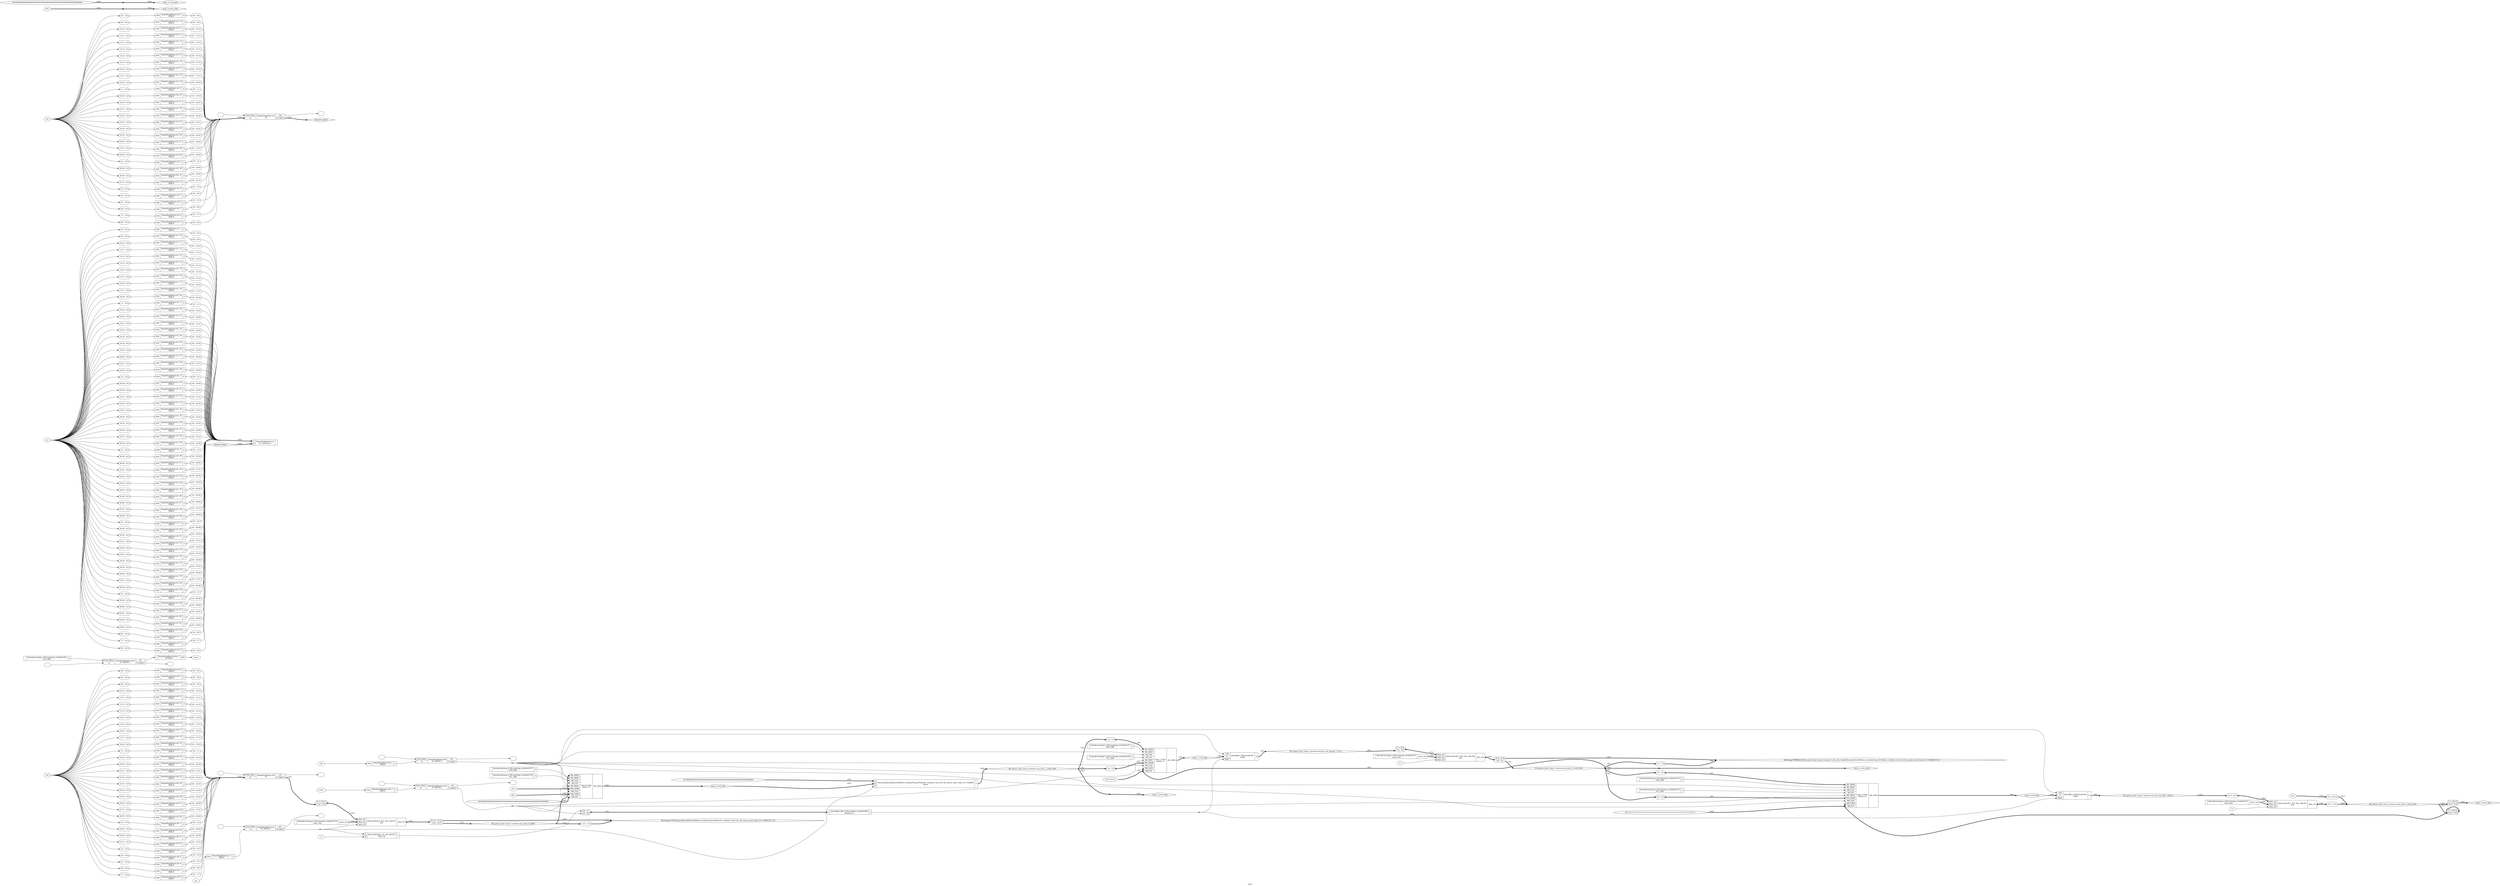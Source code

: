 digraph "main" {
label="main";
rankdir="LR";
remincross=true;
n28 [ shape=diamond, label="bfs_queue_inner_loop_0_instance.arg_mem_0_addr0", color="black", fontcolor="black"];
n29 [ shape=diamond, label="bfs_queue_inner_loop_0_instance.arg_mem_1_write_data", color="black", fontcolor="black"];
n30 [ shape=diamond, label="bfs_queue_inner_loop_0_instance.arg_mem_2_write_data", color="black", fontcolor="black"];
n31 [ shape=diamond, label="bfs_queue_inner_loop_0_instance.arg_mem_3_write_data", color="black", fontcolor="black"];
n32 [ shape=diamond, label="bfs_queue_inner_loop_0_instance.fsm.fsm_std_add_1_left_in", color="black", fontcolor="black"];
n33 [ shape=diamond, label="bfs_queue_inner_loop_0_instance.fsm.fsm_std_signext_1_in_in", color="black", fontcolor="black"];
n34 [ shape=octagon, label="clk", color="black", fontcolor="black"];
n35 [ shape=octagon, label="done", color="black", fontcolor="black"];
n36 [ shape=octagon, label="go", color="black", fontcolor="black"];
n37 [ shape=octagon, label="in0", color="black", fontcolor="black"];
n38 [ shape=octagon, label="in1", color="black", fontcolor="black"];
n39 [ shape=octagon, label="in2", color="black", fontcolor="black"];
n40 [ shape=diamond, label="mem_0.read_data", color="black", fontcolor="black"];
n41 [ shape=diamond, label="mem_0.write_data", color="black", fontcolor="black"];
n42 [ shape=diamond, label="mem_1.read_data", color="black", fontcolor="black"];
n43 [ shape=diamond, label="mem_1.write_data", color="black", fontcolor="black"];
n44 [ shape=diamond, label="mem_2.read_data", color="black", fontcolor="black"];
n45 [ shape=diamond, label="mem_2.write_data", color="black", fontcolor="black"];
n46 [ shape=diamond, label="mem_3.read_data", color="black", fontcolor="black"];
n47 [ shape=diamond, label="mem_3.write_data", color="black", fontcolor="black"];
n48 [ shape=octagon, label="reset", color="black", fontcolor="black"];
c50 [ shape=record, label="{{}|$auto$constmap.cc:36:constmap_worker$1227\nconst_unit|{<p49> const_out}}",  ];
c51 [ shape=record, label="{{}|$auto$constmap.cc:36:constmap_worker$1231\nconst_unit|{<p49> const_out}}",  ];
c52 [ shape=record, label="{{}|$auto$constmap.cc:36:constmap_worker$1233\nconst_unit|{<p49> const_out}}",  ];
c54 [ shape=record, label="{{}|$auto$constmap.cc:36:constmap_worker$1237\nGND_DRV|{<p53> O}}",  ];
c55 [ shape=record, label="{{}|$auto$constmap.cc:36:constmap_worker$1239\nVCC_DRV|{<p53> O}}",  ];
c56 [ shape=record, label="{{}|$auto$constmap.cc:36:constmap_worker$1247\nGND_DRV|{<p53> O}}",  ];
c57 [ shape=record, label="{{}|$auto$constmap.cc:36:constmap_worker$1249\nVCC_DRV|{<p53> O}}",  ];
c58 [ shape=record, label="{{}|$auto$constmap.cc:36:constmap_worker$1253\nGND_DRV|{<p53> O}}",  ];
c59 [ shape=record, label="{{}|$auto$constmap.cc:36:constmap_worker$1255\nVCC_DRV|{<p53> O}}",  ];
c60 [ shape=record, label="{{}|$auto$constmap.cc:36:constmap_worker$1261\nVCC_DRV|{<p53> O}}",  ];
c65 [ shape=record, label="{{<p61> CLK|<p62> D|<p63> SRST}|$auto$ff.cc:266:slice$1042\n$sdff|{<p64> Q}}",  ];
c66 [ shape=record, label="{{<p61> CLK|<p62> D|<p63> SRST}|$auto$ff.cc:266:slice$1047\n$sdff|{<p64> Q}}",  ];
c69 [ shape=record, label="{{<p67> A}|$auto$opt_dff.cc:254:combine_resets$1046\n$reduce_or|{<p68> Y}}",  ];
x0 [ shape=record, style=rounded, label="<s1> 0:0 - 1:1 |<s0> 0:0 - 0:0 ", color="black", fontcolor="black" ];
x0:e -> c69:p67:w [arrowhead=odiamond, arrowtail=odiamond, dir=both, color="black", fontcolor="black", style="setlinewidth(3)", label="<2>"];
v2 [ label="1'z" ];
c74 [ shape=record, label="{{<p70> data_in1|<p71> data_in2|<p72> data_in3}|$extract$&#9586;ALU_ALU_func_0$1203\nALU|{<p73> data_out}}",  ];
x1 [ shape=record, style=rounded, label="<s0> 31:0 - 31:0 ", color="black", fontcolor="black" ];
x1:e -> c74:p70:w [arrowhead=odiamond, arrowtail=odiamond, dir=both, color="black", fontcolor="black", style="setlinewidth(3)", label="<32>"];
x3 [ shape=record, style=rounded, label="<s0> 31:0 - 31:0 ", color="black", fontcolor="black" ];
c74:p73:e -> x3:w [arrowhead=odiamond, arrowtail=odiamond, dir=both, color="black", fontcolor="black", style="setlinewidth(3)", label="<32>"];
v5 [ label="1'z" ];
c75 [ shape=record, label="{{<p70> data_in1|<p71> data_in2|<p72> data_in3}|$extract$&#9586;ALU_ALU_func_0$1204\nALU|{<p73> data_out}}",  ];
x4 [ shape=record, style=rounded, label="0 -&gt; 31:8 |<s0> 7:0 - 7:0 ", color="black", fontcolor="black" ];
x4:e -> c75:p70:w [arrowhead=odiamond, arrowtail=odiamond, dir=both, color="black", fontcolor="black", style="setlinewidth(3)", label="<32>"];
x6 [ shape=record, style=rounded, label="<s1> 31:8 - 31:8 |<s0> 7:0 - 7:0 ", color="black", fontcolor="black" ];
c75:p73:e -> x6:w [arrowhead=odiamond, arrowtail=odiamond, dir=both, color="black", fontcolor="black", style="setlinewidth(3)", label="<32>"];
c76 [ shape=record, label="{{<p70> data_in1|<p71> data_in2|<p72> data_in3}|$extract$&#9586;ALU_ALU_func_6$1207\nALU|{<p73> data_out}}",  ];
x7 [ shape=record, style=rounded, label="0 -&gt; 31:12 |<s0> 11:0 - 11:0 ", color="black", fontcolor="black" ];
x7:e -> c76:p70:w [arrowhead=odiamond, arrowtail=odiamond, dir=both, color="black", fontcolor="black", style="setlinewidth(3)", label="<32>"];
x8 [ shape=record, style=rounded, label="<s1> 31:12 - 31:12 |<s0> 11:0 - 11:0 ", color="black", fontcolor="black" ];
c76:p73:e -> x8:w [arrowhead=odiamond, arrowtail=odiamond, dir=both, color="black", fontcolor="black", style="setlinewidth(3)", label="<32>"];
v9 [ label="1'z" ];
c78 [ shape=record, label="{{<p67> A|<p77> B}|$extract$&#9586;logic_op_conf_3$1216\nlogic_op|{<p68> Y}}",  ];
v10 [ label="" ];
v11 [ label="" ];
c83 [ shape=record, label="{{<p79> from_fabric|<p80> in}|$iopadmap$main.clk\nIO_WIDTH_1|{<p81> out|<p82> to_fabric}}",  ];
c85 [ shape=record, label="{{<p84> PAD}|$iopadmap$main.clk_1\nINBUF|{<p53> O}}",  ];
v12 [ label="" ];
v13 [ label="" ];
c86 [ shape=record, label="{{<p79> from_fabric|<p80> in}|$iopadmap$main.done\nIO_WIDTH_1|{<p81> out|<p82> to_fabric}}",  ];
c88 [ shape=record, label="{{<p87> I}|$iopadmap$main.done_1\nOUTBUF|{<p84> PAD}}",  ];
v14 [ label="" ];
v15 [ label="" ];
c89 [ shape=record, label="{{<p79> from_fabric|<p80> in}|$iopadmap$main.go\nIO_WIDTH_1|{<p81> out|<p82> to_fabric}}",  ];
c90 [ shape=record, label="{{<p84> PAD}|$iopadmap$main.go_1\nINBUF|{<p53> O}}",  ];
v16 [ label="" ];
v17 [ label="" ];
c91 [ shape=record, label="{{<p79> from_fabric|<p80> in}|$iopadmap$main.in0\nIO|{<p81> out|<p82> to_fabric}}",  ];
c92 [ shape=record, label="{{<p84> PAD}|$iopadmap$main.in0_1\nINBUF|{<p53> O}}",  ];
x18 [ shape=record, style=rounded, label="<s0> 0:0 - 0:0 ", color="black", fontcolor="black" ];
c92:p53:e -> x18:w [arrowhead=odiamond, arrowtail=odiamond, dir=both, color="black", fontcolor="black", label=""];
x19 [ shape=record, style=rounded, label="<s0> 0:0 - 0:0 ", color="black", fontcolor="black" ];
x19:e -> c92:p84:w [arrowhead=odiamond, arrowtail=odiamond, dir=both, color="black", fontcolor="black", label=""];
c93 [ shape=record, label="{{<p84> PAD}|$iopadmap$main.in0_10\nINBUF|{<p53> O}}",  ];
x20 [ shape=record, style=rounded, label="<s0> 0:0 - 9:9 ", color="black", fontcolor="black" ];
c93:p53:e -> x20:w [arrowhead=odiamond, arrowtail=odiamond, dir=both, color="black", fontcolor="black", label=""];
x21 [ shape=record, style=rounded, label="<s0> 9:9 - 0:0 ", color="black", fontcolor="black" ];
x21:e -> c93:p84:w [arrowhead=odiamond, arrowtail=odiamond, dir=both, color="black", fontcolor="black", label=""];
c94 [ shape=record, label="{{<p84> PAD}|$iopadmap$main.in0_11\nINBUF|{<p53> O}}",  ];
x22 [ shape=record, style=rounded, label="<s0> 0:0 - 10:10 ", color="black", fontcolor="black" ];
c94:p53:e -> x22:w [arrowhead=odiamond, arrowtail=odiamond, dir=both, color="black", fontcolor="black", label=""];
x23 [ shape=record, style=rounded, label="<s0> 10:10 - 0:0 ", color="black", fontcolor="black" ];
x23:e -> c94:p84:w [arrowhead=odiamond, arrowtail=odiamond, dir=both, color="black", fontcolor="black", label=""];
c95 [ shape=record, label="{{<p84> PAD}|$iopadmap$main.in0_12\nINBUF|{<p53> O}}",  ];
x24 [ shape=record, style=rounded, label="<s0> 0:0 - 11:11 ", color="black", fontcolor="black" ];
c95:p53:e -> x24:w [arrowhead=odiamond, arrowtail=odiamond, dir=both, color="black", fontcolor="black", label=""];
x25 [ shape=record, style=rounded, label="<s0> 11:11 - 0:0 ", color="black", fontcolor="black" ];
x25:e -> c95:p84:w [arrowhead=odiamond, arrowtail=odiamond, dir=both, color="black", fontcolor="black", label=""];
c96 [ shape=record, label="{{<p84> PAD}|$iopadmap$main.in0_13\nINBUF|{<p53> O}}",  ];
x26 [ shape=record, style=rounded, label="<s0> 0:0 - 12:12 ", color="black", fontcolor="black" ];
c96:p53:e -> x26:w [arrowhead=odiamond, arrowtail=odiamond, dir=both, color="black", fontcolor="black", label=""];
x27 [ shape=record, style=rounded, label="<s0> 12:12 - 0:0 ", color="black", fontcolor="black" ];
x27:e -> c96:p84:w [arrowhead=odiamond, arrowtail=odiamond, dir=both, color="black", fontcolor="black", label=""];
c97 [ shape=record, label="{{<p84> PAD}|$iopadmap$main.in0_14\nINBUF|{<p53> O}}",  ];
x28 [ shape=record, style=rounded, label="<s0> 0:0 - 13:13 ", color="black", fontcolor="black" ];
c97:p53:e -> x28:w [arrowhead=odiamond, arrowtail=odiamond, dir=both, color="black", fontcolor="black", label=""];
x29 [ shape=record, style=rounded, label="<s0> 13:13 - 0:0 ", color="black", fontcolor="black" ];
x29:e -> c97:p84:w [arrowhead=odiamond, arrowtail=odiamond, dir=both, color="black", fontcolor="black", label=""];
c98 [ shape=record, label="{{<p84> PAD}|$iopadmap$main.in0_15\nINBUF|{<p53> O}}",  ];
x30 [ shape=record, style=rounded, label="<s0> 0:0 - 14:14 ", color="black", fontcolor="black" ];
c98:p53:e -> x30:w [arrowhead=odiamond, arrowtail=odiamond, dir=both, color="black", fontcolor="black", label=""];
x31 [ shape=record, style=rounded, label="<s0> 14:14 - 0:0 ", color="black", fontcolor="black" ];
x31:e -> c98:p84:w [arrowhead=odiamond, arrowtail=odiamond, dir=both, color="black", fontcolor="black", label=""];
c99 [ shape=record, label="{{<p84> PAD}|$iopadmap$main.in0_16\nINBUF|{<p53> O}}",  ];
x32 [ shape=record, style=rounded, label="<s0> 0:0 - 15:15 ", color="black", fontcolor="black" ];
c99:p53:e -> x32:w [arrowhead=odiamond, arrowtail=odiamond, dir=both, color="black", fontcolor="black", label=""];
x33 [ shape=record, style=rounded, label="<s0> 15:15 - 0:0 ", color="black", fontcolor="black" ];
x33:e -> c99:p84:w [arrowhead=odiamond, arrowtail=odiamond, dir=both, color="black", fontcolor="black", label=""];
c100 [ shape=record, label="{{<p84> PAD}|$iopadmap$main.in0_17\nINBUF|{<p53> O}}",  ];
x34 [ shape=record, style=rounded, label="<s0> 0:0 - 16:16 ", color="black", fontcolor="black" ];
c100:p53:e -> x34:w [arrowhead=odiamond, arrowtail=odiamond, dir=both, color="black", fontcolor="black", label=""];
x35 [ shape=record, style=rounded, label="<s0> 16:16 - 0:0 ", color="black", fontcolor="black" ];
x35:e -> c100:p84:w [arrowhead=odiamond, arrowtail=odiamond, dir=both, color="black", fontcolor="black", label=""];
c101 [ shape=record, label="{{<p84> PAD}|$iopadmap$main.in0_18\nINBUF|{<p53> O}}",  ];
x36 [ shape=record, style=rounded, label="<s0> 0:0 - 17:17 ", color="black", fontcolor="black" ];
c101:p53:e -> x36:w [arrowhead=odiamond, arrowtail=odiamond, dir=both, color="black", fontcolor="black", label=""];
x37 [ shape=record, style=rounded, label="<s0> 17:17 - 0:0 ", color="black", fontcolor="black" ];
x37:e -> c101:p84:w [arrowhead=odiamond, arrowtail=odiamond, dir=both, color="black", fontcolor="black", label=""];
c102 [ shape=record, label="{{<p84> PAD}|$iopadmap$main.in0_19\nINBUF|{<p53> O}}",  ];
x38 [ shape=record, style=rounded, label="<s0> 0:0 - 18:18 ", color="black", fontcolor="black" ];
c102:p53:e -> x38:w [arrowhead=odiamond, arrowtail=odiamond, dir=both, color="black", fontcolor="black", label=""];
x39 [ shape=record, style=rounded, label="<s0> 18:18 - 0:0 ", color="black", fontcolor="black" ];
x39:e -> c102:p84:w [arrowhead=odiamond, arrowtail=odiamond, dir=both, color="black", fontcolor="black", label=""];
c103 [ shape=record, label="{{<p84> PAD}|$iopadmap$main.in0_2\nINBUF|{<p53> O}}",  ];
x40 [ shape=record, style=rounded, label="<s0> 0:0 - 1:1 ", color="black", fontcolor="black" ];
c103:p53:e -> x40:w [arrowhead=odiamond, arrowtail=odiamond, dir=both, color="black", fontcolor="black", label=""];
x41 [ shape=record, style=rounded, label="<s0> 1:1 - 0:0 ", color="black", fontcolor="black" ];
x41:e -> c103:p84:w [arrowhead=odiamond, arrowtail=odiamond, dir=both, color="black", fontcolor="black", label=""];
c104 [ shape=record, label="{{<p84> PAD}|$iopadmap$main.in0_20\nINBUF|{<p53> O}}",  ];
x42 [ shape=record, style=rounded, label="<s0> 0:0 - 19:19 ", color="black", fontcolor="black" ];
c104:p53:e -> x42:w [arrowhead=odiamond, arrowtail=odiamond, dir=both, color="black", fontcolor="black", label=""];
x43 [ shape=record, style=rounded, label="<s0> 19:19 - 0:0 ", color="black", fontcolor="black" ];
x43:e -> c104:p84:w [arrowhead=odiamond, arrowtail=odiamond, dir=both, color="black", fontcolor="black", label=""];
c105 [ shape=record, label="{{<p84> PAD}|$iopadmap$main.in0_21\nINBUF|{<p53> O}}",  ];
x44 [ shape=record, style=rounded, label="<s0> 0:0 - 20:20 ", color="black", fontcolor="black" ];
c105:p53:e -> x44:w [arrowhead=odiamond, arrowtail=odiamond, dir=both, color="black", fontcolor="black", label=""];
x45 [ shape=record, style=rounded, label="<s0> 20:20 - 0:0 ", color="black", fontcolor="black" ];
x45:e -> c105:p84:w [arrowhead=odiamond, arrowtail=odiamond, dir=both, color="black", fontcolor="black", label=""];
c106 [ shape=record, label="{{<p84> PAD}|$iopadmap$main.in0_22\nINBUF|{<p53> O}}",  ];
x46 [ shape=record, style=rounded, label="<s0> 0:0 - 21:21 ", color="black", fontcolor="black" ];
c106:p53:e -> x46:w [arrowhead=odiamond, arrowtail=odiamond, dir=both, color="black", fontcolor="black", label=""];
x47 [ shape=record, style=rounded, label="<s0> 21:21 - 0:0 ", color="black", fontcolor="black" ];
x47:e -> c106:p84:w [arrowhead=odiamond, arrowtail=odiamond, dir=both, color="black", fontcolor="black", label=""];
c107 [ shape=record, label="{{<p84> PAD}|$iopadmap$main.in0_23\nINBUF|{<p53> O}}",  ];
x48 [ shape=record, style=rounded, label="<s0> 0:0 - 22:22 ", color="black", fontcolor="black" ];
c107:p53:e -> x48:w [arrowhead=odiamond, arrowtail=odiamond, dir=both, color="black", fontcolor="black", label=""];
x49 [ shape=record, style=rounded, label="<s0> 22:22 - 0:0 ", color="black", fontcolor="black" ];
x49:e -> c107:p84:w [arrowhead=odiamond, arrowtail=odiamond, dir=both, color="black", fontcolor="black", label=""];
c108 [ shape=record, label="{{<p84> PAD}|$iopadmap$main.in0_24\nINBUF|{<p53> O}}",  ];
x50 [ shape=record, style=rounded, label="<s0> 0:0 - 23:23 ", color="black", fontcolor="black" ];
c108:p53:e -> x50:w [arrowhead=odiamond, arrowtail=odiamond, dir=both, color="black", fontcolor="black", label=""];
x51 [ shape=record, style=rounded, label="<s0> 23:23 - 0:0 ", color="black", fontcolor="black" ];
x51:e -> c108:p84:w [arrowhead=odiamond, arrowtail=odiamond, dir=both, color="black", fontcolor="black", label=""];
c109 [ shape=record, label="{{<p84> PAD}|$iopadmap$main.in0_25\nINBUF|{<p53> O}}",  ];
x52 [ shape=record, style=rounded, label="<s0> 0:0 - 24:24 ", color="black", fontcolor="black" ];
c109:p53:e -> x52:w [arrowhead=odiamond, arrowtail=odiamond, dir=both, color="black", fontcolor="black", label=""];
x53 [ shape=record, style=rounded, label="<s0> 24:24 - 0:0 ", color="black", fontcolor="black" ];
x53:e -> c109:p84:w [arrowhead=odiamond, arrowtail=odiamond, dir=both, color="black", fontcolor="black", label=""];
c110 [ shape=record, label="{{<p84> PAD}|$iopadmap$main.in0_26\nINBUF|{<p53> O}}",  ];
x54 [ shape=record, style=rounded, label="<s0> 0:0 - 25:25 ", color="black", fontcolor="black" ];
c110:p53:e -> x54:w [arrowhead=odiamond, arrowtail=odiamond, dir=both, color="black", fontcolor="black", label=""];
x55 [ shape=record, style=rounded, label="<s0> 25:25 - 0:0 ", color="black", fontcolor="black" ];
x55:e -> c110:p84:w [arrowhead=odiamond, arrowtail=odiamond, dir=both, color="black", fontcolor="black", label=""];
c111 [ shape=record, label="{{<p84> PAD}|$iopadmap$main.in0_27\nINBUF|{<p53> O}}",  ];
x56 [ shape=record, style=rounded, label="<s0> 0:0 - 26:26 ", color="black", fontcolor="black" ];
c111:p53:e -> x56:w [arrowhead=odiamond, arrowtail=odiamond, dir=both, color="black", fontcolor="black", label=""];
x57 [ shape=record, style=rounded, label="<s0> 26:26 - 0:0 ", color="black", fontcolor="black" ];
x57:e -> c111:p84:w [arrowhead=odiamond, arrowtail=odiamond, dir=both, color="black", fontcolor="black", label=""];
c112 [ shape=record, label="{{<p84> PAD}|$iopadmap$main.in0_28\nINBUF|{<p53> O}}",  ];
x58 [ shape=record, style=rounded, label="<s0> 0:0 - 27:27 ", color="black", fontcolor="black" ];
c112:p53:e -> x58:w [arrowhead=odiamond, arrowtail=odiamond, dir=both, color="black", fontcolor="black", label=""];
x59 [ shape=record, style=rounded, label="<s0> 27:27 - 0:0 ", color="black", fontcolor="black" ];
x59:e -> c112:p84:w [arrowhead=odiamond, arrowtail=odiamond, dir=both, color="black", fontcolor="black", label=""];
c113 [ shape=record, label="{{<p84> PAD}|$iopadmap$main.in0_29\nINBUF|{<p53> O}}",  ];
x60 [ shape=record, style=rounded, label="<s0> 0:0 - 28:28 ", color="black", fontcolor="black" ];
c113:p53:e -> x60:w [arrowhead=odiamond, arrowtail=odiamond, dir=both, color="black", fontcolor="black", label=""];
x61 [ shape=record, style=rounded, label="<s0> 28:28 - 0:0 ", color="black", fontcolor="black" ];
x61:e -> c113:p84:w [arrowhead=odiamond, arrowtail=odiamond, dir=both, color="black", fontcolor="black", label=""];
c114 [ shape=record, label="{{<p84> PAD}|$iopadmap$main.in0_3\nINBUF|{<p53> O}}",  ];
x62 [ shape=record, style=rounded, label="<s0> 0:0 - 2:2 ", color="black", fontcolor="black" ];
c114:p53:e -> x62:w [arrowhead=odiamond, arrowtail=odiamond, dir=both, color="black", fontcolor="black", label=""];
x63 [ shape=record, style=rounded, label="<s0> 2:2 - 0:0 ", color="black", fontcolor="black" ];
x63:e -> c114:p84:w [arrowhead=odiamond, arrowtail=odiamond, dir=both, color="black", fontcolor="black", label=""];
c115 [ shape=record, label="{{<p84> PAD}|$iopadmap$main.in0_30\nINBUF|{<p53> O}}",  ];
x64 [ shape=record, style=rounded, label="<s0> 0:0 - 29:29 ", color="black", fontcolor="black" ];
c115:p53:e -> x64:w [arrowhead=odiamond, arrowtail=odiamond, dir=both, color="black", fontcolor="black", label=""];
x65 [ shape=record, style=rounded, label="<s0> 29:29 - 0:0 ", color="black", fontcolor="black" ];
x65:e -> c115:p84:w [arrowhead=odiamond, arrowtail=odiamond, dir=both, color="black", fontcolor="black", label=""];
c116 [ shape=record, label="{{<p84> PAD}|$iopadmap$main.in0_31\nINBUF|{<p53> O}}",  ];
x66 [ shape=record, style=rounded, label="<s0> 0:0 - 30:30 ", color="black", fontcolor="black" ];
c116:p53:e -> x66:w [arrowhead=odiamond, arrowtail=odiamond, dir=both, color="black", fontcolor="black", label=""];
x67 [ shape=record, style=rounded, label="<s0> 30:30 - 0:0 ", color="black", fontcolor="black" ];
x67:e -> c116:p84:w [arrowhead=odiamond, arrowtail=odiamond, dir=both, color="black", fontcolor="black", label=""];
c117 [ shape=record, label="{{<p84> PAD}|$iopadmap$main.in0_32\nINBUF|{<p53> O}}",  ];
x68 [ shape=record, style=rounded, label="<s0> 0:0 - 31:31 ", color="black", fontcolor="black" ];
c117:p53:e -> x68:w [arrowhead=odiamond, arrowtail=odiamond, dir=both, color="black", fontcolor="black", label=""];
x69 [ shape=record, style=rounded, label="<s0> 31:31 - 0:0 ", color="black", fontcolor="black" ];
x69:e -> c117:p84:w [arrowhead=odiamond, arrowtail=odiamond, dir=both, color="black", fontcolor="black", label=""];
c118 [ shape=record, label="{{<p84> PAD}|$iopadmap$main.in0_4\nINBUF|{<p53> O}}",  ];
x70 [ shape=record, style=rounded, label="<s0> 0:0 - 3:3 ", color="black", fontcolor="black" ];
c118:p53:e -> x70:w [arrowhead=odiamond, arrowtail=odiamond, dir=both, color="black", fontcolor="black", label=""];
x71 [ shape=record, style=rounded, label="<s0> 3:3 - 0:0 ", color="black", fontcolor="black" ];
x71:e -> c118:p84:w [arrowhead=odiamond, arrowtail=odiamond, dir=both, color="black", fontcolor="black", label=""];
c119 [ shape=record, label="{{<p84> PAD}|$iopadmap$main.in0_5\nINBUF|{<p53> O}}",  ];
x72 [ shape=record, style=rounded, label="<s0> 0:0 - 4:4 ", color="black", fontcolor="black" ];
c119:p53:e -> x72:w [arrowhead=odiamond, arrowtail=odiamond, dir=both, color="black", fontcolor="black", label=""];
x73 [ shape=record, style=rounded, label="<s0> 4:4 - 0:0 ", color="black", fontcolor="black" ];
x73:e -> c119:p84:w [arrowhead=odiamond, arrowtail=odiamond, dir=both, color="black", fontcolor="black", label=""];
c120 [ shape=record, label="{{<p84> PAD}|$iopadmap$main.in0_6\nINBUF|{<p53> O}}",  ];
x74 [ shape=record, style=rounded, label="<s0> 0:0 - 5:5 ", color="black", fontcolor="black" ];
c120:p53:e -> x74:w [arrowhead=odiamond, arrowtail=odiamond, dir=both, color="black", fontcolor="black", label=""];
x75 [ shape=record, style=rounded, label="<s0> 5:5 - 0:0 ", color="black", fontcolor="black" ];
x75:e -> c120:p84:w [arrowhead=odiamond, arrowtail=odiamond, dir=both, color="black", fontcolor="black", label=""];
c121 [ shape=record, label="{{<p84> PAD}|$iopadmap$main.in0_7\nINBUF|{<p53> O}}",  ];
x76 [ shape=record, style=rounded, label="<s0> 0:0 - 6:6 ", color="black", fontcolor="black" ];
c121:p53:e -> x76:w [arrowhead=odiamond, arrowtail=odiamond, dir=both, color="black", fontcolor="black", label=""];
x77 [ shape=record, style=rounded, label="<s0> 6:6 - 0:0 ", color="black", fontcolor="black" ];
x77:e -> c121:p84:w [arrowhead=odiamond, arrowtail=odiamond, dir=both, color="black", fontcolor="black", label=""];
c122 [ shape=record, label="{{<p84> PAD}|$iopadmap$main.in0_8\nINBUF|{<p53> O}}",  ];
x78 [ shape=record, style=rounded, label="<s0> 0:0 - 7:7 ", color="black", fontcolor="black" ];
c122:p53:e -> x78:w [arrowhead=odiamond, arrowtail=odiamond, dir=both, color="black", fontcolor="black", label=""];
x79 [ shape=record, style=rounded, label="<s0> 7:7 - 0:0 ", color="black", fontcolor="black" ];
x79:e -> c122:p84:w [arrowhead=odiamond, arrowtail=odiamond, dir=both, color="black", fontcolor="black", label=""];
c123 [ shape=record, label="{{<p84> PAD}|$iopadmap$main.in0_9\nINBUF|{<p53> O}}",  ];
x80 [ shape=record, style=rounded, label="<s0> 0:0 - 8:8 ", color="black", fontcolor="black" ];
c123:p53:e -> x80:w [arrowhead=odiamond, arrowtail=odiamond, dir=both, color="black", fontcolor="black", label=""];
x81 [ shape=record, style=rounded, label="<s0> 8:8 - 0:0 ", color="black", fontcolor="black" ];
x81:e -> c123:p84:w [arrowhead=odiamond, arrowtail=odiamond, dir=both, color="black", fontcolor="black", label=""];
c124 [ shape=record, label="{{<p87> I|<p53> O}|$iopadmap$main.in1\n$__external_in|{}}",  ];
c125 [ shape=record, label="{{<p84> PAD}|$iopadmap$main.in1_1\nINBUF|{<p53> O}}",  ];
x82 [ shape=record, style=rounded, label="<s0> 0:0 - 0:0 ", color="black", fontcolor="black" ];
c125:p53:e -> x82:w [arrowhead=odiamond, arrowtail=odiamond, dir=both, color="black", fontcolor="black", label=""];
x83 [ shape=record, style=rounded, label="<s0> 0:0 - 0:0 ", color="black", fontcolor="black" ];
x83:e -> c125:p84:w [arrowhead=odiamond, arrowtail=odiamond, dir=both, color="black", fontcolor="black", label=""];
c126 [ shape=record, label="{{<p84> PAD}|$iopadmap$main.in1_10\nINBUF|{<p53> O}}",  ];
x84 [ shape=record, style=rounded, label="<s0> 0:0 - 9:9 ", color="black", fontcolor="black" ];
c126:p53:e -> x84:w [arrowhead=odiamond, arrowtail=odiamond, dir=both, color="black", fontcolor="black", label=""];
x85 [ shape=record, style=rounded, label="<s0> 9:9 - 0:0 ", color="black", fontcolor="black" ];
x85:e -> c126:p84:w [arrowhead=odiamond, arrowtail=odiamond, dir=both, color="black", fontcolor="black", label=""];
c127 [ shape=record, label="{{<p84> PAD}|$iopadmap$main.in1_11\nINBUF|{<p53> O}}",  ];
x86 [ shape=record, style=rounded, label="<s0> 0:0 - 10:10 ", color="black", fontcolor="black" ];
c127:p53:e -> x86:w [arrowhead=odiamond, arrowtail=odiamond, dir=both, color="black", fontcolor="black", label=""];
x87 [ shape=record, style=rounded, label="<s0> 10:10 - 0:0 ", color="black", fontcolor="black" ];
x87:e -> c127:p84:w [arrowhead=odiamond, arrowtail=odiamond, dir=both, color="black", fontcolor="black", label=""];
c128 [ shape=record, label="{{<p84> PAD}|$iopadmap$main.in1_12\nINBUF|{<p53> O}}",  ];
x88 [ shape=record, style=rounded, label="<s0> 0:0 - 11:11 ", color="black", fontcolor="black" ];
c128:p53:e -> x88:w [arrowhead=odiamond, arrowtail=odiamond, dir=both, color="black", fontcolor="black", label=""];
x89 [ shape=record, style=rounded, label="<s0> 11:11 - 0:0 ", color="black", fontcolor="black" ];
x89:e -> c128:p84:w [arrowhead=odiamond, arrowtail=odiamond, dir=both, color="black", fontcolor="black", label=""];
c129 [ shape=record, label="{{<p84> PAD}|$iopadmap$main.in1_13\nINBUF|{<p53> O}}",  ];
x90 [ shape=record, style=rounded, label="<s0> 0:0 - 12:12 ", color="black", fontcolor="black" ];
c129:p53:e -> x90:w [arrowhead=odiamond, arrowtail=odiamond, dir=both, color="black", fontcolor="black", label=""];
x91 [ shape=record, style=rounded, label="<s0> 12:12 - 0:0 ", color="black", fontcolor="black" ];
x91:e -> c129:p84:w [arrowhead=odiamond, arrowtail=odiamond, dir=both, color="black", fontcolor="black", label=""];
c130 [ shape=record, label="{{<p84> PAD}|$iopadmap$main.in1_14\nINBUF|{<p53> O}}",  ];
x92 [ shape=record, style=rounded, label="<s0> 0:0 - 13:13 ", color="black", fontcolor="black" ];
c130:p53:e -> x92:w [arrowhead=odiamond, arrowtail=odiamond, dir=both, color="black", fontcolor="black", label=""];
x93 [ shape=record, style=rounded, label="<s0> 13:13 - 0:0 ", color="black", fontcolor="black" ];
x93:e -> c130:p84:w [arrowhead=odiamond, arrowtail=odiamond, dir=both, color="black", fontcolor="black", label=""];
c131 [ shape=record, label="{{<p84> PAD}|$iopadmap$main.in1_15\nINBUF|{<p53> O}}",  ];
x94 [ shape=record, style=rounded, label="<s0> 0:0 - 14:14 ", color="black", fontcolor="black" ];
c131:p53:e -> x94:w [arrowhead=odiamond, arrowtail=odiamond, dir=both, color="black", fontcolor="black", label=""];
x95 [ shape=record, style=rounded, label="<s0> 14:14 - 0:0 ", color="black", fontcolor="black" ];
x95:e -> c131:p84:w [arrowhead=odiamond, arrowtail=odiamond, dir=both, color="black", fontcolor="black", label=""];
c132 [ shape=record, label="{{<p84> PAD}|$iopadmap$main.in1_16\nINBUF|{<p53> O}}",  ];
x96 [ shape=record, style=rounded, label="<s0> 0:0 - 15:15 ", color="black", fontcolor="black" ];
c132:p53:e -> x96:w [arrowhead=odiamond, arrowtail=odiamond, dir=both, color="black", fontcolor="black", label=""];
x97 [ shape=record, style=rounded, label="<s0> 15:15 - 0:0 ", color="black", fontcolor="black" ];
x97:e -> c132:p84:w [arrowhead=odiamond, arrowtail=odiamond, dir=both, color="black", fontcolor="black", label=""];
c133 [ shape=record, label="{{<p84> PAD}|$iopadmap$main.in1_17\nINBUF|{<p53> O}}",  ];
x98 [ shape=record, style=rounded, label="<s0> 0:0 - 16:16 ", color="black", fontcolor="black" ];
c133:p53:e -> x98:w [arrowhead=odiamond, arrowtail=odiamond, dir=both, color="black", fontcolor="black", label=""];
x99 [ shape=record, style=rounded, label="<s0> 16:16 - 0:0 ", color="black", fontcolor="black" ];
x99:e -> c133:p84:w [arrowhead=odiamond, arrowtail=odiamond, dir=both, color="black", fontcolor="black", label=""];
c134 [ shape=record, label="{{<p84> PAD}|$iopadmap$main.in1_18\nINBUF|{<p53> O}}",  ];
x100 [ shape=record, style=rounded, label="<s0> 0:0 - 17:17 ", color="black", fontcolor="black" ];
c134:p53:e -> x100:w [arrowhead=odiamond, arrowtail=odiamond, dir=both, color="black", fontcolor="black", label=""];
x101 [ shape=record, style=rounded, label="<s0> 17:17 - 0:0 ", color="black", fontcolor="black" ];
x101:e -> c134:p84:w [arrowhead=odiamond, arrowtail=odiamond, dir=both, color="black", fontcolor="black", label=""];
c135 [ shape=record, label="{{<p84> PAD}|$iopadmap$main.in1_19\nINBUF|{<p53> O}}",  ];
x102 [ shape=record, style=rounded, label="<s0> 0:0 - 18:18 ", color="black", fontcolor="black" ];
c135:p53:e -> x102:w [arrowhead=odiamond, arrowtail=odiamond, dir=both, color="black", fontcolor="black", label=""];
x103 [ shape=record, style=rounded, label="<s0> 18:18 - 0:0 ", color="black", fontcolor="black" ];
x103:e -> c135:p84:w [arrowhead=odiamond, arrowtail=odiamond, dir=both, color="black", fontcolor="black", label=""];
c136 [ shape=record, label="{{<p84> PAD}|$iopadmap$main.in1_2\nINBUF|{<p53> O}}",  ];
x104 [ shape=record, style=rounded, label="<s0> 0:0 - 1:1 ", color="black", fontcolor="black" ];
c136:p53:e -> x104:w [arrowhead=odiamond, arrowtail=odiamond, dir=both, color="black", fontcolor="black", label=""];
x105 [ shape=record, style=rounded, label="<s0> 1:1 - 0:0 ", color="black", fontcolor="black" ];
x105:e -> c136:p84:w [arrowhead=odiamond, arrowtail=odiamond, dir=both, color="black", fontcolor="black", label=""];
c137 [ shape=record, label="{{<p84> PAD}|$iopadmap$main.in1_20\nINBUF|{<p53> O}}",  ];
x106 [ shape=record, style=rounded, label="<s0> 0:0 - 19:19 ", color="black", fontcolor="black" ];
c137:p53:e -> x106:w [arrowhead=odiamond, arrowtail=odiamond, dir=both, color="black", fontcolor="black", label=""];
x107 [ shape=record, style=rounded, label="<s0> 19:19 - 0:0 ", color="black", fontcolor="black" ];
x107:e -> c137:p84:w [arrowhead=odiamond, arrowtail=odiamond, dir=both, color="black", fontcolor="black", label=""];
c138 [ shape=record, label="{{<p84> PAD}|$iopadmap$main.in1_21\nINBUF|{<p53> O}}",  ];
x108 [ shape=record, style=rounded, label="<s0> 0:0 - 20:20 ", color="black", fontcolor="black" ];
c138:p53:e -> x108:w [arrowhead=odiamond, arrowtail=odiamond, dir=both, color="black", fontcolor="black", label=""];
x109 [ shape=record, style=rounded, label="<s0> 20:20 - 0:0 ", color="black", fontcolor="black" ];
x109:e -> c138:p84:w [arrowhead=odiamond, arrowtail=odiamond, dir=both, color="black", fontcolor="black", label=""];
c139 [ shape=record, label="{{<p84> PAD}|$iopadmap$main.in1_22\nINBUF|{<p53> O}}",  ];
x110 [ shape=record, style=rounded, label="<s0> 0:0 - 21:21 ", color="black", fontcolor="black" ];
c139:p53:e -> x110:w [arrowhead=odiamond, arrowtail=odiamond, dir=both, color="black", fontcolor="black", label=""];
x111 [ shape=record, style=rounded, label="<s0> 21:21 - 0:0 ", color="black", fontcolor="black" ];
x111:e -> c139:p84:w [arrowhead=odiamond, arrowtail=odiamond, dir=both, color="black", fontcolor="black", label=""];
c140 [ shape=record, label="{{<p84> PAD}|$iopadmap$main.in1_23\nINBUF|{<p53> O}}",  ];
x112 [ shape=record, style=rounded, label="<s0> 0:0 - 22:22 ", color="black", fontcolor="black" ];
c140:p53:e -> x112:w [arrowhead=odiamond, arrowtail=odiamond, dir=both, color="black", fontcolor="black", label=""];
x113 [ shape=record, style=rounded, label="<s0> 22:22 - 0:0 ", color="black", fontcolor="black" ];
x113:e -> c140:p84:w [arrowhead=odiamond, arrowtail=odiamond, dir=both, color="black", fontcolor="black", label=""];
c141 [ shape=record, label="{{<p84> PAD}|$iopadmap$main.in1_24\nINBUF|{<p53> O}}",  ];
x114 [ shape=record, style=rounded, label="<s0> 0:0 - 23:23 ", color="black", fontcolor="black" ];
c141:p53:e -> x114:w [arrowhead=odiamond, arrowtail=odiamond, dir=both, color="black", fontcolor="black", label=""];
x115 [ shape=record, style=rounded, label="<s0> 23:23 - 0:0 ", color="black", fontcolor="black" ];
x115:e -> c141:p84:w [arrowhead=odiamond, arrowtail=odiamond, dir=both, color="black", fontcolor="black", label=""];
c142 [ shape=record, label="{{<p84> PAD}|$iopadmap$main.in1_25\nINBUF|{<p53> O}}",  ];
x116 [ shape=record, style=rounded, label="<s0> 0:0 - 24:24 ", color="black", fontcolor="black" ];
c142:p53:e -> x116:w [arrowhead=odiamond, arrowtail=odiamond, dir=both, color="black", fontcolor="black", label=""];
x117 [ shape=record, style=rounded, label="<s0> 24:24 - 0:0 ", color="black", fontcolor="black" ];
x117:e -> c142:p84:w [arrowhead=odiamond, arrowtail=odiamond, dir=both, color="black", fontcolor="black", label=""];
c143 [ shape=record, label="{{<p84> PAD}|$iopadmap$main.in1_26\nINBUF|{<p53> O}}",  ];
x118 [ shape=record, style=rounded, label="<s0> 0:0 - 25:25 ", color="black", fontcolor="black" ];
c143:p53:e -> x118:w [arrowhead=odiamond, arrowtail=odiamond, dir=both, color="black", fontcolor="black", label=""];
x119 [ shape=record, style=rounded, label="<s0> 25:25 - 0:0 ", color="black", fontcolor="black" ];
x119:e -> c143:p84:w [arrowhead=odiamond, arrowtail=odiamond, dir=both, color="black", fontcolor="black", label=""];
c144 [ shape=record, label="{{<p84> PAD}|$iopadmap$main.in1_27\nINBUF|{<p53> O}}",  ];
x120 [ shape=record, style=rounded, label="<s0> 0:0 - 26:26 ", color="black", fontcolor="black" ];
c144:p53:e -> x120:w [arrowhead=odiamond, arrowtail=odiamond, dir=both, color="black", fontcolor="black", label=""];
x121 [ shape=record, style=rounded, label="<s0> 26:26 - 0:0 ", color="black", fontcolor="black" ];
x121:e -> c144:p84:w [arrowhead=odiamond, arrowtail=odiamond, dir=both, color="black", fontcolor="black", label=""];
c145 [ shape=record, label="{{<p84> PAD}|$iopadmap$main.in1_28\nINBUF|{<p53> O}}",  ];
x122 [ shape=record, style=rounded, label="<s0> 0:0 - 27:27 ", color="black", fontcolor="black" ];
c145:p53:e -> x122:w [arrowhead=odiamond, arrowtail=odiamond, dir=both, color="black", fontcolor="black", label=""];
x123 [ shape=record, style=rounded, label="<s0> 27:27 - 0:0 ", color="black", fontcolor="black" ];
x123:e -> c145:p84:w [arrowhead=odiamond, arrowtail=odiamond, dir=both, color="black", fontcolor="black", label=""];
c146 [ shape=record, label="{{<p84> PAD}|$iopadmap$main.in1_29\nINBUF|{<p53> O}}",  ];
x124 [ shape=record, style=rounded, label="<s0> 0:0 - 28:28 ", color="black", fontcolor="black" ];
c146:p53:e -> x124:w [arrowhead=odiamond, arrowtail=odiamond, dir=both, color="black", fontcolor="black", label=""];
x125 [ shape=record, style=rounded, label="<s0> 28:28 - 0:0 ", color="black", fontcolor="black" ];
x125:e -> c146:p84:w [arrowhead=odiamond, arrowtail=odiamond, dir=both, color="black", fontcolor="black", label=""];
c147 [ shape=record, label="{{<p84> PAD}|$iopadmap$main.in1_3\nINBUF|{<p53> O}}",  ];
x126 [ shape=record, style=rounded, label="<s0> 0:0 - 2:2 ", color="black", fontcolor="black" ];
c147:p53:e -> x126:w [arrowhead=odiamond, arrowtail=odiamond, dir=both, color="black", fontcolor="black", label=""];
x127 [ shape=record, style=rounded, label="<s0> 2:2 - 0:0 ", color="black", fontcolor="black" ];
x127:e -> c147:p84:w [arrowhead=odiamond, arrowtail=odiamond, dir=both, color="black", fontcolor="black", label=""];
c148 [ shape=record, label="{{<p84> PAD}|$iopadmap$main.in1_30\nINBUF|{<p53> O}}",  ];
x128 [ shape=record, style=rounded, label="<s0> 0:0 - 29:29 ", color="black", fontcolor="black" ];
c148:p53:e -> x128:w [arrowhead=odiamond, arrowtail=odiamond, dir=both, color="black", fontcolor="black", label=""];
x129 [ shape=record, style=rounded, label="<s0> 29:29 - 0:0 ", color="black", fontcolor="black" ];
x129:e -> c148:p84:w [arrowhead=odiamond, arrowtail=odiamond, dir=both, color="black", fontcolor="black", label=""];
c149 [ shape=record, label="{{<p84> PAD}|$iopadmap$main.in1_31\nINBUF|{<p53> O}}",  ];
x130 [ shape=record, style=rounded, label="<s0> 0:0 - 30:30 ", color="black", fontcolor="black" ];
c149:p53:e -> x130:w [arrowhead=odiamond, arrowtail=odiamond, dir=both, color="black", fontcolor="black", label=""];
x131 [ shape=record, style=rounded, label="<s0> 30:30 - 0:0 ", color="black", fontcolor="black" ];
x131:e -> c149:p84:w [arrowhead=odiamond, arrowtail=odiamond, dir=both, color="black", fontcolor="black", label=""];
c150 [ shape=record, label="{{<p84> PAD}|$iopadmap$main.in1_32\nINBUF|{<p53> O}}",  ];
x132 [ shape=record, style=rounded, label="<s0> 0:0 - 31:31 ", color="black", fontcolor="black" ];
c150:p53:e -> x132:w [arrowhead=odiamond, arrowtail=odiamond, dir=both, color="black", fontcolor="black", label=""];
x133 [ shape=record, style=rounded, label="<s0> 31:31 - 0:0 ", color="black", fontcolor="black" ];
x133:e -> c150:p84:w [arrowhead=odiamond, arrowtail=odiamond, dir=both, color="black", fontcolor="black", label=""];
c151 [ shape=record, label="{{<p84> PAD}|$iopadmap$main.in1_33\nINBUF|{<p53> O}}",  ];
x134 [ shape=record, style=rounded, label="<s0> 0:0 - 32:32 ", color="black", fontcolor="black" ];
c151:p53:e -> x134:w [arrowhead=odiamond, arrowtail=odiamond, dir=both, color="black", fontcolor="black", label=""];
x135 [ shape=record, style=rounded, label="<s0> 32:32 - 0:0 ", color="black", fontcolor="black" ];
x135:e -> c151:p84:w [arrowhead=odiamond, arrowtail=odiamond, dir=both, color="black", fontcolor="black", label=""];
c152 [ shape=record, label="{{<p84> PAD}|$iopadmap$main.in1_34\nINBUF|{<p53> O}}",  ];
x136 [ shape=record, style=rounded, label="<s0> 0:0 - 33:33 ", color="black", fontcolor="black" ];
c152:p53:e -> x136:w [arrowhead=odiamond, arrowtail=odiamond, dir=both, color="black", fontcolor="black", label=""];
x137 [ shape=record, style=rounded, label="<s0> 33:33 - 0:0 ", color="black", fontcolor="black" ];
x137:e -> c152:p84:w [arrowhead=odiamond, arrowtail=odiamond, dir=both, color="black", fontcolor="black", label=""];
c153 [ shape=record, label="{{<p84> PAD}|$iopadmap$main.in1_35\nINBUF|{<p53> O}}",  ];
x138 [ shape=record, style=rounded, label="<s0> 0:0 - 34:34 ", color="black", fontcolor="black" ];
c153:p53:e -> x138:w [arrowhead=odiamond, arrowtail=odiamond, dir=both, color="black", fontcolor="black", label=""];
x139 [ shape=record, style=rounded, label="<s0> 34:34 - 0:0 ", color="black", fontcolor="black" ];
x139:e -> c153:p84:w [arrowhead=odiamond, arrowtail=odiamond, dir=both, color="black", fontcolor="black", label=""];
c154 [ shape=record, label="{{<p84> PAD}|$iopadmap$main.in1_36\nINBUF|{<p53> O}}",  ];
x140 [ shape=record, style=rounded, label="<s0> 0:0 - 35:35 ", color="black", fontcolor="black" ];
c154:p53:e -> x140:w [arrowhead=odiamond, arrowtail=odiamond, dir=both, color="black", fontcolor="black", label=""];
x141 [ shape=record, style=rounded, label="<s0> 35:35 - 0:0 ", color="black", fontcolor="black" ];
x141:e -> c154:p84:w [arrowhead=odiamond, arrowtail=odiamond, dir=both, color="black", fontcolor="black", label=""];
c155 [ shape=record, label="{{<p84> PAD}|$iopadmap$main.in1_37\nINBUF|{<p53> O}}",  ];
x142 [ shape=record, style=rounded, label="<s0> 0:0 - 36:36 ", color="black", fontcolor="black" ];
c155:p53:e -> x142:w [arrowhead=odiamond, arrowtail=odiamond, dir=both, color="black", fontcolor="black", label=""];
x143 [ shape=record, style=rounded, label="<s0> 36:36 - 0:0 ", color="black", fontcolor="black" ];
x143:e -> c155:p84:w [arrowhead=odiamond, arrowtail=odiamond, dir=both, color="black", fontcolor="black", label=""];
c156 [ shape=record, label="{{<p84> PAD}|$iopadmap$main.in1_38\nINBUF|{<p53> O}}",  ];
x144 [ shape=record, style=rounded, label="<s0> 0:0 - 37:37 ", color="black", fontcolor="black" ];
c156:p53:e -> x144:w [arrowhead=odiamond, arrowtail=odiamond, dir=both, color="black", fontcolor="black", label=""];
x145 [ shape=record, style=rounded, label="<s0> 37:37 - 0:0 ", color="black", fontcolor="black" ];
x145:e -> c156:p84:w [arrowhead=odiamond, arrowtail=odiamond, dir=both, color="black", fontcolor="black", label=""];
c157 [ shape=record, label="{{<p84> PAD}|$iopadmap$main.in1_39\nINBUF|{<p53> O}}",  ];
x146 [ shape=record, style=rounded, label="<s0> 0:0 - 38:38 ", color="black", fontcolor="black" ];
c157:p53:e -> x146:w [arrowhead=odiamond, arrowtail=odiamond, dir=both, color="black", fontcolor="black", label=""];
x147 [ shape=record, style=rounded, label="<s0> 38:38 - 0:0 ", color="black", fontcolor="black" ];
x147:e -> c157:p84:w [arrowhead=odiamond, arrowtail=odiamond, dir=both, color="black", fontcolor="black", label=""];
c158 [ shape=record, label="{{<p84> PAD}|$iopadmap$main.in1_4\nINBUF|{<p53> O}}",  ];
x148 [ shape=record, style=rounded, label="<s0> 0:0 - 3:3 ", color="black", fontcolor="black" ];
c158:p53:e -> x148:w [arrowhead=odiamond, arrowtail=odiamond, dir=both, color="black", fontcolor="black", label=""];
x149 [ shape=record, style=rounded, label="<s0> 3:3 - 0:0 ", color="black", fontcolor="black" ];
x149:e -> c158:p84:w [arrowhead=odiamond, arrowtail=odiamond, dir=both, color="black", fontcolor="black", label=""];
c159 [ shape=record, label="{{<p84> PAD}|$iopadmap$main.in1_40\nINBUF|{<p53> O}}",  ];
x150 [ shape=record, style=rounded, label="<s0> 0:0 - 39:39 ", color="black", fontcolor="black" ];
c159:p53:e -> x150:w [arrowhead=odiamond, arrowtail=odiamond, dir=both, color="black", fontcolor="black", label=""];
x151 [ shape=record, style=rounded, label="<s0> 39:39 - 0:0 ", color="black", fontcolor="black" ];
x151:e -> c159:p84:w [arrowhead=odiamond, arrowtail=odiamond, dir=both, color="black", fontcolor="black", label=""];
c160 [ shape=record, label="{{<p84> PAD}|$iopadmap$main.in1_41\nINBUF|{<p53> O}}",  ];
x152 [ shape=record, style=rounded, label="<s0> 0:0 - 40:40 ", color="black", fontcolor="black" ];
c160:p53:e -> x152:w [arrowhead=odiamond, arrowtail=odiamond, dir=both, color="black", fontcolor="black", label=""];
x153 [ shape=record, style=rounded, label="<s0> 40:40 - 0:0 ", color="black", fontcolor="black" ];
x153:e -> c160:p84:w [arrowhead=odiamond, arrowtail=odiamond, dir=both, color="black", fontcolor="black", label=""];
c161 [ shape=record, label="{{<p84> PAD}|$iopadmap$main.in1_42\nINBUF|{<p53> O}}",  ];
x154 [ shape=record, style=rounded, label="<s0> 0:0 - 41:41 ", color="black", fontcolor="black" ];
c161:p53:e -> x154:w [arrowhead=odiamond, arrowtail=odiamond, dir=both, color="black", fontcolor="black", label=""];
x155 [ shape=record, style=rounded, label="<s0> 41:41 - 0:0 ", color="black", fontcolor="black" ];
x155:e -> c161:p84:w [arrowhead=odiamond, arrowtail=odiamond, dir=both, color="black", fontcolor="black", label=""];
c162 [ shape=record, label="{{<p84> PAD}|$iopadmap$main.in1_43\nINBUF|{<p53> O}}",  ];
x156 [ shape=record, style=rounded, label="<s0> 0:0 - 42:42 ", color="black", fontcolor="black" ];
c162:p53:e -> x156:w [arrowhead=odiamond, arrowtail=odiamond, dir=both, color="black", fontcolor="black", label=""];
x157 [ shape=record, style=rounded, label="<s0> 42:42 - 0:0 ", color="black", fontcolor="black" ];
x157:e -> c162:p84:w [arrowhead=odiamond, arrowtail=odiamond, dir=both, color="black", fontcolor="black", label=""];
c163 [ shape=record, label="{{<p84> PAD}|$iopadmap$main.in1_44\nINBUF|{<p53> O}}",  ];
x158 [ shape=record, style=rounded, label="<s0> 0:0 - 43:43 ", color="black", fontcolor="black" ];
c163:p53:e -> x158:w [arrowhead=odiamond, arrowtail=odiamond, dir=both, color="black", fontcolor="black", label=""];
x159 [ shape=record, style=rounded, label="<s0> 43:43 - 0:0 ", color="black", fontcolor="black" ];
x159:e -> c163:p84:w [arrowhead=odiamond, arrowtail=odiamond, dir=both, color="black", fontcolor="black", label=""];
c164 [ shape=record, label="{{<p84> PAD}|$iopadmap$main.in1_45\nINBUF|{<p53> O}}",  ];
x160 [ shape=record, style=rounded, label="<s0> 0:0 - 44:44 ", color="black", fontcolor="black" ];
c164:p53:e -> x160:w [arrowhead=odiamond, arrowtail=odiamond, dir=both, color="black", fontcolor="black", label=""];
x161 [ shape=record, style=rounded, label="<s0> 44:44 - 0:0 ", color="black", fontcolor="black" ];
x161:e -> c164:p84:w [arrowhead=odiamond, arrowtail=odiamond, dir=both, color="black", fontcolor="black", label=""];
c165 [ shape=record, label="{{<p84> PAD}|$iopadmap$main.in1_46\nINBUF|{<p53> O}}",  ];
x162 [ shape=record, style=rounded, label="<s0> 0:0 - 45:45 ", color="black", fontcolor="black" ];
c165:p53:e -> x162:w [arrowhead=odiamond, arrowtail=odiamond, dir=both, color="black", fontcolor="black", label=""];
x163 [ shape=record, style=rounded, label="<s0> 45:45 - 0:0 ", color="black", fontcolor="black" ];
x163:e -> c165:p84:w [arrowhead=odiamond, arrowtail=odiamond, dir=both, color="black", fontcolor="black", label=""];
c166 [ shape=record, label="{{<p84> PAD}|$iopadmap$main.in1_47\nINBUF|{<p53> O}}",  ];
x164 [ shape=record, style=rounded, label="<s0> 0:0 - 46:46 ", color="black", fontcolor="black" ];
c166:p53:e -> x164:w [arrowhead=odiamond, arrowtail=odiamond, dir=both, color="black", fontcolor="black", label=""];
x165 [ shape=record, style=rounded, label="<s0> 46:46 - 0:0 ", color="black", fontcolor="black" ];
x165:e -> c166:p84:w [arrowhead=odiamond, arrowtail=odiamond, dir=both, color="black", fontcolor="black", label=""];
c167 [ shape=record, label="{{<p84> PAD}|$iopadmap$main.in1_48\nINBUF|{<p53> O}}",  ];
x166 [ shape=record, style=rounded, label="<s0> 0:0 - 47:47 ", color="black", fontcolor="black" ];
c167:p53:e -> x166:w [arrowhead=odiamond, arrowtail=odiamond, dir=both, color="black", fontcolor="black", label=""];
x167 [ shape=record, style=rounded, label="<s0> 47:47 - 0:0 ", color="black", fontcolor="black" ];
x167:e -> c167:p84:w [arrowhead=odiamond, arrowtail=odiamond, dir=both, color="black", fontcolor="black", label=""];
c168 [ shape=record, label="{{<p84> PAD}|$iopadmap$main.in1_49\nINBUF|{<p53> O}}",  ];
x168 [ shape=record, style=rounded, label="<s0> 0:0 - 48:48 ", color="black", fontcolor="black" ];
c168:p53:e -> x168:w [arrowhead=odiamond, arrowtail=odiamond, dir=both, color="black", fontcolor="black", label=""];
x169 [ shape=record, style=rounded, label="<s0> 48:48 - 0:0 ", color="black", fontcolor="black" ];
x169:e -> c168:p84:w [arrowhead=odiamond, arrowtail=odiamond, dir=both, color="black", fontcolor="black", label=""];
c169 [ shape=record, label="{{<p84> PAD}|$iopadmap$main.in1_5\nINBUF|{<p53> O}}",  ];
x170 [ shape=record, style=rounded, label="<s0> 0:0 - 4:4 ", color="black", fontcolor="black" ];
c169:p53:e -> x170:w [arrowhead=odiamond, arrowtail=odiamond, dir=both, color="black", fontcolor="black", label=""];
x171 [ shape=record, style=rounded, label="<s0> 4:4 - 0:0 ", color="black", fontcolor="black" ];
x171:e -> c169:p84:w [arrowhead=odiamond, arrowtail=odiamond, dir=both, color="black", fontcolor="black", label=""];
c170 [ shape=record, label="{{<p84> PAD}|$iopadmap$main.in1_50\nINBUF|{<p53> O}}",  ];
x172 [ shape=record, style=rounded, label="<s0> 0:0 - 49:49 ", color="black", fontcolor="black" ];
c170:p53:e -> x172:w [arrowhead=odiamond, arrowtail=odiamond, dir=both, color="black", fontcolor="black", label=""];
x173 [ shape=record, style=rounded, label="<s0> 49:49 - 0:0 ", color="black", fontcolor="black" ];
x173:e -> c170:p84:w [arrowhead=odiamond, arrowtail=odiamond, dir=both, color="black", fontcolor="black", label=""];
c171 [ shape=record, label="{{<p84> PAD}|$iopadmap$main.in1_51\nINBUF|{<p53> O}}",  ];
x174 [ shape=record, style=rounded, label="<s0> 0:0 - 50:50 ", color="black", fontcolor="black" ];
c171:p53:e -> x174:w [arrowhead=odiamond, arrowtail=odiamond, dir=both, color="black", fontcolor="black", label=""];
x175 [ shape=record, style=rounded, label="<s0> 50:50 - 0:0 ", color="black", fontcolor="black" ];
x175:e -> c171:p84:w [arrowhead=odiamond, arrowtail=odiamond, dir=both, color="black", fontcolor="black", label=""];
c172 [ shape=record, label="{{<p84> PAD}|$iopadmap$main.in1_52\nINBUF|{<p53> O}}",  ];
x176 [ shape=record, style=rounded, label="<s0> 0:0 - 51:51 ", color="black", fontcolor="black" ];
c172:p53:e -> x176:w [arrowhead=odiamond, arrowtail=odiamond, dir=both, color="black", fontcolor="black", label=""];
x177 [ shape=record, style=rounded, label="<s0> 51:51 - 0:0 ", color="black", fontcolor="black" ];
x177:e -> c172:p84:w [arrowhead=odiamond, arrowtail=odiamond, dir=both, color="black", fontcolor="black", label=""];
c173 [ shape=record, label="{{<p84> PAD}|$iopadmap$main.in1_53\nINBUF|{<p53> O}}",  ];
x178 [ shape=record, style=rounded, label="<s0> 0:0 - 52:52 ", color="black", fontcolor="black" ];
c173:p53:e -> x178:w [arrowhead=odiamond, arrowtail=odiamond, dir=both, color="black", fontcolor="black", label=""];
x179 [ shape=record, style=rounded, label="<s0> 52:52 - 0:0 ", color="black", fontcolor="black" ];
x179:e -> c173:p84:w [arrowhead=odiamond, arrowtail=odiamond, dir=both, color="black", fontcolor="black", label=""];
c174 [ shape=record, label="{{<p84> PAD}|$iopadmap$main.in1_54\nINBUF|{<p53> O}}",  ];
x180 [ shape=record, style=rounded, label="<s0> 0:0 - 53:53 ", color="black", fontcolor="black" ];
c174:p53:e -> x180:w [arrowhead=odiamond, arrowtail=odiamond, dir=both, color="black", fontcolor="black", label=""];
x181 [ shape=record, style=rounded, label="<s0> 53:53 - 0:0 ", color="black", fontcolor="black" ];
x181:e -> c174:p84:w [arrowhead=odiamond, arrowtail=odiamond, dir=both, color="black", fontcolor="black", label=""];
c175 [ shape=record, label="{{<p84> PAD}|$iopadmap$main.in1_55\nINBUF|{<p53> O}}",  ];
x182 [ shape=record, style=rounded, label="<s0> 0:0 - 54:54 ", color="black", fontcolor="black" ];
c175:p53:e -> x182:w [arrowhead=odiamond, arrowtail=odiamond, dir=both, color="black", fontcolor="black", label=""];
x183 [ shape=record, style=rounded, label="<s0> 54:54 - 0:0 ", color="black", fontcolor="black" ];
x183:e -> c175:p84:w [arrowhead=odiamond, arrowtail=odiamond, dir=both, color="black", fontcolor="black", label=""];
c176 [ shape=record, label="{{<p84> PAD}|$iopadmap$main.in1_56\nINBUF|{<p53> O}}",  ];
x184 [ shape=record, style=rounded, label="<s0> 0:0 - 55:55 ", color="black", fontcolor="black" ];
c176:p53:e -> x184:w [arrowhead=odiamond, arrowtail=odiamond, dir=both, color="black", fontcolor="black", label=""];
x185 [ shape=record, style=rounded, label="<s0> 55:55 - 0:0 ", color="black", fontcolor="black" ];
x185:e -> c176:p84:w [arrowhead=odiamond, arrowtail=odiamond, dir=both, color="black", fontcolor="black", label=""];
c177 [ shape=record, label="{{<p84> PAD}|$iopadmap$main.in1_57\nINBUF|{<p53> O}}",  ];
x186 [ shape=record, style=rounded, label="<s0> 0:0 - 56:56 ", color="black", fontcolor="black" ];
c177:p53:e -> x186:w [arrowhead=odiamond, arrowtail=odiamond, dir=both, color="black", fontcolor="black", label=""];
x187 [ shape=record, style=rounded, label="<s0> 56:56 - 0:0 ", color="black", fontcolor="black" ];
x187:e -> c177:p84:w [arrowhead=odiamond, arrowtail=odiamond, dir=both, color="black", fontcolor="black", label=""];
c178 [ shape=record, label="{{<p84> PAD}|$iopadmap$main.in1_58\nINBUF|{<p53> O}}",  ];
x188 [ shape=record, style=rounded, label="<s0> 0:0 - 57:57 ", color="black", fontcolor="black" ];
c178:p53:e -> x188:w [arrowhead=odiamond, arrowtail=odiamond, dir=both, color="black", fontcolor="black", label=""];
x189 [ shape=record, style=rounded, label="<s0> 57:57 - 0:0 ", color="black", fontcolor="black" ];
x189:e -> c178:p84:w [arrowhead=odiamond, arrowtail=odiamond, dir=both, color="black", fontcolor="black", label=""];
c179 [ shape=record, label="{{<p84> PAD}|$iopadmap$main.in1_59\nINBUF|{<p53> O}}",  ];
x190 [ shape=record, style=rounded, label="<s0> 0:0 - 58:58 ", color="black", fontcolor="black" ];
c179:p53:e -> x190:w [arrowhead=odiamond, arrowtail=odiamond, dir=both, color="black", fontcolor="black", label=""];
x191 [ shape=record, style=rounded, label="<s0> 58:58 - 0:0 ", color="black", fontcolor="black" ];
x191:e -> c179:p84:w [arrowhead=odiamond, arrowtail=odiamond, dir=both, color="black", fontcolor="black", label=""];
c180 [ shape=record, label="{{<p84> PAD}|$iopadmap$main.in1_6\nINBUF|{<p53> O}}",  ];
x192 [ shape=record, style=rounded, label="<s0> 0:0 - 5:5 ", color="black", fontcolor="black" ];
c180:p53:e -> x192:w [arrowhead=odiamond, arrowtail=odiamond, dir=both, color="black", fontcolor="black", label=""];
x193 [ shape=record, style=rounded, label="<s0> 5:5 - 0:0 ", color="black", fontcolor="black" ];
x193:e -> c180:p84:w [arrowhead=odiamond, arrowtail=odiamond, dir=both, color="black", fontcolor="black", label=""];
c181 [ shape=record, label="{{<p84> PAD}|$iopadmap$main.in1_60\nINBUF|{<p53> O}}",  ];
x194 [ shape=record, style=rounded, label="<s0> 0:0 - 59:59 ", color="black", fontcolor="black" ];
c181:p53:e -> x194:w [arrowhead=odiamond, arrowtail=odiamond, dir=both, color="black", fontcolor="black", label=""];
x195 [ shape=record, style=rounded, label="<s0> 59:59 - 0:0 ", color="black", fontcolor="black" ];
x195:e -> c181:p84:w [arrowhead=odiamond, arrowtail=odiamond, dir=both, color="black", fontcolor="black", label=""];
c182 [ shape=record, label="{{<p84> PAD}|$iopadmap$main.in1_61\nINBUF|{<p53> O}}",  ];
x196 [ shape=record, style=rounded, label="<s0> 0:0 - 60:60 ", color="black", fontcolor="black" ];
c182:p53:e -> x196:w [arrowhead=odiamond, arrowtail=odiamond, dir=both, color="black", fontcolor="black", label=""];
x197 [ shape=record, style=rounded, label="<s0> 60:60 - 0:0 ", color="black", fontcolor="black" ];
x197:e -> c182:p84:w [arrowhead=odiamond, arrowtail=odiamond, dir=both, color="black", fontcolor="black", label=""];
c183 [ shape=record, label="{{<p84> PAD}|$iopadmap$main.in1_62\nINBUF|{<p53> O}}",  ];
x198 [ shape=record, style=rounded, label="<s0> 0:0 - 61:61 ", color="black", fontcolor="black" ];
c183:p53:e -> x198:w [arrowhead=odiamond, arrowtail=odiamond, dir=both, color="black", fontcolor="black", label=""];
x199 [ shape=record, style=rounded, label="<s0> 61:61 - 0:0 ", color="black", fontcolor="black" ];
x199:e -> c183:p84:w [arrowhead=odiamond, arrowtail=odiamond, dir=both, color="black", fontcolor="black", label=""];
c184 [ shape=record, label="{{<p84> PAD}|$iopadmap$main.in1_63\nINBUF|{<p53> O}}",  ];
x200 [ shape=record, style=rounded, label="<s0> 0:0 - 62:62 ", color="black", fontcolor="black" ];
c184:p53:e -> x200:w [arrowhead=odiamond, arrowtail=odiamond, dir=both, color="black", fontcolor="black", label=""];
x201 [ shape=record, style=rounded, label="<s0> 62:62 - 0:0 ", color="black", fontcolor="black" ];
x201:e -> c184:p84:w [arrowhead=odiamond, arrowtail=odiamond, dir=both, color="black", fontcolor="black", label=""];
c185 [ shape=record, label="{{<p84> PAD}|$iopadmap$main.in1_64\nINBUF|{<p53> O}}",  ];
x202 [ shape=record, style=rounded, label="<s0> 0:0 - 63:63 ", color="black", fontcolor="black" ];
c185:p53:e -> x202:w [arrowhead=odiamond, arrowtail=odiamond, dir=both, color="black", fontcolor="black", label=""];
x203 [ shape=record, style=rounded, label="<s0> 63:63 - 0:0 ", color="black", fontcolor="black" ];
x203:e -> c185:p84:w [arrowhead=odiamond, arrowtail=odiamond, dir=both, color="black", fontcolor="black", label=""];
c186 [ shape=record, label="{{<p84> PAD}|$iopadmap$main.in1_7\nINBUF|{<p53> O}}",  ];
x204 [ shape=record, style=rounded, label="<s0> 0:0 - 6:6 ", color="black", fontcolor="black" ];
c186:p53:e -> x204:w [arrowhead=odiamond, arrowtail=odiamond, dir=both, color="black", fontcolor="black", label=""];
x205 [ shape=record, style=rounded, label="<s0> 6:6 - 0:0 ", color="black", fontcolor="black" ];
x205:e -> c186:p84:w [arrowhead=odiamond, arrowtail=odiamond, dir=both, color="black", fontcolor="black", label=""];
c187 [ shape=record, label="{{<p84> PAD}|$iopadmap$main.in1_8\nINBUF|{<p53> O}}",  ];
x206 [ shape=record, style=rounded, label="<s0> 0:0 - 7:7 ", color="black", fontcolor="black" ];
c187:p53:e -> x206:w [arrowhead=odiamond, arrowtail=odiamond, dir=both, color="black", fontcolor="black", label=""];
x207 [ shape=record, style=rounded, label="<s0> 7:7 - 0:0 ", color="black", fontcolor="black" ];
x207:e -> c187:p84:w [arrowhead=odiamond, arrowtail=odiamond, dir=both, color="black", fontcolor="black", label=""];
c188 [ shape=record, label="{{<p84> PAD}|$iopadmap$main.in1_9\nINBUF|{<p53> O}}",  ];
x208 [ shape=record, style=rounded, label="<s0> 0:0 - 8:8 ", color="black", fontcolor="black" ];
c188:p53:e -> x208:w [arrowhead=odiamond, arrowtail=odiamond, dir=both, color="black", fontcolor="black", label=""];
x209 [ shape=record, style=rounded, label="<s0> 8:8 - 0:0 ", color="black", fontcolor="black" ];
x209:e -> c188:p84:w [arrowhead=odiamond, arrowtail=odiamond, dir=both, color="black", fontcolor="black", label=""];
v210 [ label="" ];
v211 [ label="" ];
c189 [ shape=record, label="{{<p79> from_fabric|<p80> in}|$iopadmap$main.in2\nIO|{<p81> out|<p82> to_fabric}}",  ];
c190 [ shape=record, label="{{<p84> PAD}|$iopadmap$main.in2_1\nINBUF|{<p53> O}}",  ];
x212 [ shape=record, style=rounded, label="<s0> 0:0 - 0:0 ", color="black", fontcolor="black" ];
c190:p53:e -> x212:w [arrowhead=odiamond, arrowtail=odiamond, dir=both, color="black", fontcolor="black", label=""];
x213 [ shape=record, style=rounded, label="<s0> 0:0 - 0:0 ", color="black", fontcolor="black" ];
x213:e -> c190:p84:w [arrowhead=odiamond, arrowtail=odiamond, dir=both, color="black", fontcolor="black", label=""];
c191 [ shape=record, label="{{<p84> PAD}|$iopadmap$main.in2_10\nINBUF|{<p53> O}}",  ];
x214 [ shape=record, style=rounded, label="<s0> 0:0 - 9:9 ", color="black", fontcolor="black" ];
c191:p53:e -> x214:w [arrowhead=odiamond, arrowtail=odiamond, dir=both, color="black", fontcolor="black", label=""];
x215 [ shape=record, style=rounded, label="<s0> 9:9 - 0:0 ", color="black", fontcolor="black" ];
x215:e -> c191:p84:w [arrowhead=odiamond, arrowtail=odiamond, dir=both, color="black", fontcolor="black", label=""];
c192 [ shape=record, label="{{<p84> PAD}|$iopadmap$main.in2_11\nINBUF|{<p53> O}}",  ];
x216 [ shape=record, style=rounded, label="<s0> 0:0 - 10:10 ", color="black", fontcolor="black" ];
c192:p53:e -> x216:w [arrowhead=odiamond, arrowtail=odiamond, dir=both, color="black", fontcolor="black", label=""];
x217 [ shape=record, style=rounded, label="<s0> 10:10 - 0:0 ", color="black", fontcolor="black" ];
x217:e -> c192:p84:w [arrowhead=odiamond, arrowtail=odiamond, dir=both, color="black", fontcolor="black", label=""];
c193 [ shape=record, label="{{<p84> PAD}|$iopadmap$main.in2_12\nINBUF|{<p53> O}}",  ];
x218 [ shape=record, style=rounded, label="<s0> 0:0 - 11:11 ", color="black", fontcolor="black" ];
c193:p53:e -> x218:w [arrowhead=odiamond, arrowtail=odiamond, dir=both, color="black", fontcolor="black", label=""];
x219 [ shape=record, style=rounded, label="<s0> 11:11 - 0:0 ", color="black", fontcolor="black" ];
x219:e -> c193:p84:w [arrowhead=odiamond, arrowtail=odiamond, dir=both, color="black", fontcolor="black", label=""];
c194 [ shape=record, label="{{<p84> PAD}|$iopadmap$main.in2_13\nINBUF|{<p53> O}}",  ];
x220 [ shape=record, style=rounded, label="<s0> 0:0 - 12:12 ", color="black", fontcolor="black" ];
c194:p53:e -> x220:w [arrowhead=odiamond, arrowtail=odiamond, dir=both, color="black", fontcolor="black", label=""];
x221 [ shape=record, style=rounded, label="<s0> 12:12 - 0:0 ", color="black", fontcolor="black" ];
x221:e -> c194:p84:w [arrowhead=odiamond, arrowtail=odiamond, dir=both, color="black", fontcolor="black", label=""];
c195 [ shape=record, label="{{<p84> PAD}|$iopadmap$main.in2_14\nINBUF|{<p53> O}}",  ];
x222 [ shape=record, style=rounded, label="<s0> 0:0 - 13:13 ", color="black", fontcolor="black" ];
c195:p53:e -> x222:w [arrowhead=odiamond, arrowtail=odiamond, dir=both, color="black", fontcolor="black", label=""];
x223 [ shape=record, style=rounded, label="<s0> 13:13 - 0:0 ", color="black", fontcolor="black" ];
x223:e -> c195:p84:w [arrowhead=odiamond, arrowtail=odiamond, dir=both, color="black", fontcolor="black", label=""];
c196 [ shape=record, label="{{<p84> PAD}|$iopadmap$main.in2_15\nINBUF|{<p53> O}}",  ];
x224 [ shape=record, style=rounded, label="<s0> 0:0 - 14:14 ", color="black", fontcolor="black" ];
c196:p53:e -> x224:w [arrowhead=odiamond, arrowtail=odiamond, dir=both, color="black", fontcolor="black", label=""];
x225 [ shape=record, style=rounded, label="<s0> 14:14 - 0:0 ", color="black", fontcolor="black" ];
x225:e -> c196:p84:w [arrowhead=odiamond, arrowtail=odiamond, dir=both, color="black", fontcolor="black", label=""];
c197 [ shape=record, label="{{<p84> PAD}|$iopadmap$main.in2_16\nINBUF|{<p53> O}}",  ];
x226 [ shape=record, style=rounded, label="<s0> 0:0 - 15:15 ", color="black", fontcolor="black" ];
c197:p53:e -> x226:w [arrowhead=odiamond, arrowtail=odiamond, dir=both, color="black", fontcolor="black", label=""];
x227 [ shape=record, style=rounded, label="<s0> 15:15 - 0:0 ", color="black", fontcolor="black" ];
x227:e -> c197:p84:w [arrowhead=odiamond, arrowtail=odiamond, dir=both, color="black", fontcolor="black", label=""];
c198 [ shape=record, label="{{<p84> PAD}|$iopadmap$main.in2_17\nINBUF|{<p53> O}}",  ];
x228 [ shape=record, style=rounded, label="<s0> 0:0 - 16:16 ", color="black", fontcolor="black" ];
c198:p53:e -> x228:w [arrowhead=odiamond, arrowtail=odiamond, dir=both, color="black", fontcolor="black", label=""];
x229 [ shape=record, style=rounded, label="<s0> 16:16 - 0:0 ", color="black", fontcolor="black" ];
x229:e -> c198:p84:w [arrowhead=odiamond, arrowtail=odiamond, dir=both, color="black", fontcolor="black", label=""];
c199 [ shape=record, label="{{<p84> PAD}|$iopadmap$main.in2_18\nINBUF|{<p53> O}}",  ];
x230 [ shape=record, style=rounded, label="<s0> 0:0 - 17:17 ", color="black", fontcolor="black" ];
c199:p53:e -> x230:w [arrowhead=odiamond, arrowtail=odiamond, dir=both, color="black", fontcolor="black", label=""];
x231 [ shape=record, style=rounded, label="<s0> 17:17 - 0:0 ", color="black", fontcolor="black" ];
x231:e -> c199:p84:w [arrowhead=odiamond, arrowtail=odiamond, dir=both, color="black", fontcolor="black", label=""];
c200 [ shape=record, label="{{<p84> PAD}|$iopadmap$main.in2_19\nINBUF|{<p53> O}}",  ];
x232 [ shape=record, style=rounded, label="<s0> 0:0 - 18:18 ", color="black", fontcolor="black" ];
c200:p53:e -> x232:w [arrowhead=odiamond, arrowtail=odiamond, dir=both, color="black", fontcolor="black", label=""];
x233 [ shape=record, style=rounded, label="<s0> 18:18 - 0:0 ", color="black", fontcolor="black" ];
x233:e -> c200:p84:w [arrowhead=odiamond, arrowtail=odiamond, dir=both, color="black", fontcolor="black", label=""];
c201 [ shape=record, label="{{<p84> PAD}|$iopadmap$main.in2_2\nINBUF|{<p53> O}}",  ];
x234 [ shape=record, style=rounded, label="<s0> 0:0 - 1:1 ", color="black", fontcolor="black" ];
c201:p53:e -> x234:w [arrowhead=odiamond, arrowtail=odiamond, dir=both, color="black", fontcolor="black", label=""];
x235 [ shape=record, style=rounded, label="<s0> 1:1 - 0:0 ", color="black", fontcolor="black" ];
x235:e -> c201:p84:w [arrowhead=odiamond, arrowtail=odiamond, dir=both, color="black", fontcolor="black", label=""];
c202 [ shape=record, label="{{<p84> PAD}|$iopadmap$main.in2_20\nINBUF|{<p53> O}}",  ];
x236 [ shape=record, style=rounded, label="<s0> 0:0 - 19:19 ", color="black", fontcolor="black" ];
c202:p53:e -> x236:w [arrowhead=odiamond, arrowtail=odiamond, dir=both, color="black", fontcolor="black", label=""];
x237 [ shape=record, style=rounded, label="<s0> 19:19 - 0:0 ", color="black", fontcolor="black" ];
x237:e -> c202:p84:w [arrowhead=odiamond, arrowtail=odiamond, dir=both, color="black", fontcolor="black", label=""];
c203 [ shape=record, label="{{<p84> PAD}|$iopadmap$main.in2_21\nINBUF|{<p53> O}}",  ];
x238 [ shape=record, style=rounded, label="<s0> 0:0 - 20:20 ", color="black", fontcolor="black" ];
c203:p53:e -> x238:w [arrowhead=odiamond, arrowtail=odiamond, dir=both, color="black", fontcolor="black", label=""];
x239 [ shape=record, style=rounded, label="<s0> 20:20 - 0:0 ", color="black", fontcolor="black" ];
x239:e -> c203:p84:w [arrowhead=odiamond, arrowtail=odiamond, dir=both, color="black", fontcolor="black", label=""];
c204 [ shape=record, label="{{<p84> PAD}|$iopadmap$main.in2_22\nINBUF|{<p53> O}}",  ];
x240 [ shape=record, style=rounded, label="<s0> 0:0 - 21:21 ", color="black", fontcolor="black" ];
c204:p53:e -> x240:w [arrowhead=odiamond, arrowtail=odiamond, dir=both, color="black", fontcolor="black", label=""];
x241 [ shape=record, style=rounded, label="<s0> 21:21 - 0:0 ", color="black", fontcolor="black" ];
x241:e -> c204:p84:w [arrowhead=odiamond, arrowtail=odiamond, dir=both, color="black", fontcolor="black", label=""];
c205 [ shape=record, label="{{<p84> PAD}|$iopadmap$main.in2_23\nINBUF|{<p53> O}}",  ];
x242 [ shape=record, style=rounded, label="<s0> 0:0 - 22:22 ", color="black", fontcolor="black" ];
c205:p53:e -> x242:w [arrowhead=odiamond, arrowtail=odiamond, dir=both, color="black", fontcolor="black", label=""];
x243 [ shape=record, style=rounded, label="<s0> 22:22 - 0:0 ", color="black", fontcolor="black" ];
x243:e -> c205:p84:w [arrowhead=odiamond, arrowtail=odiamond, dir=both, color="black", fontcolor="black", label=""];
c206 [ shape=record, label="{{<p84> PAD}|$iopadmap$main.in2_24\nINBUF|{<p53> O}}",  ];
x244 [ shape=record, style=rounded, label="<s0> 0:0 - 23:23 ", color="black", fontcolor="black" ];
c206:p53:e -> x244:w [arrowhead=odiamond, arrowtail=odiamond, dir=both, color="black", fontcolor="black", label=""];
x245 [ shape=record, style=rounded, label="<s0> 23:23 - 0:0 ", color="black", fontcolor="black" ];
x245:e -> c206:p84:w [arrowhead=odiamond, arrowtail=odiamond, dir=both, color="black", fontcolor="black", label=""];
c207 [ shape=record, label="{{<p84> PAD}|$iopadmap$main.in2_25\nINBUF|{<p53> O}}",  ];
x246 [ shape=record, style=rounded, label="<s0> 0:0 - 24:24 ", color="black", fontcolor="black" ];
c207:p53:e -> x246:w [arrowhead=odiamond, arrowtail=odiamond, dir=both, color="black", fontcolor="black", label=""];
x247 [ shape=record, style=rounded, label="<s0> 24:24 - 0:0 ", color="black", fontcolor="black" ];
x247:e -> c207:p84:w [arrowhead=odiamond, arrowtail=odiamond, dir=both, color="black", fontcolor="black", label=""];
c208 [ shape=record, label="{{<p84> PAD}|$iopadmap$main.in2_26\nINBUF|{<p53> O}}",  ];
x248 [ shape=record, style=rounded, label="<s0> 0:0 - 25:25 ", color="black", fontcolor="black" ];
c208:p53:e -> x248:w [arrowhead=odiamond, arrowtail=odiamond, dir=both, color="black", fontcolor="black", label=""];
x249 [ shape=record, style=rounded, label="<s0> 25:25 - 0:0 ", color="black", fontcolor="black" ];
x249:e -> c208:p84:w [arrowhead=odiamond, arrowtail=odiamond, dir=both, color="black", fontcolor="black", label=""];
c209 [ shape=record, label="{{<p84> PAD}|$iopadmap$main.in2_27\nINBUF|{<p53> O}}",  ];
x250 [ shape=record, style=rounded, label="<s0> 0:0 - 26:26 ", color="black", fontcolor="black" ];
c209:p53:e -> x250:w [arrowhead=odiamond, arrowtail=odiamond, dir=both, color="black", fontcolor="black", label=""];
x251 [ shape=record, style=rounded, label="<s0> 26:26 - 0:0 ", color="black", fontcolor="black" ];
x251:e -> c209:p84:w [arrowhead=odiamond, arrowtail=odiamond, dir=both, color="black", fontcolor="black", label=""];
c210 [ shape=record, label="{{<p84> PAD}|$iopadmap$main.in2_28\nINBUF|{<p53> O}}",  ];
x252 [ shape=record, style=rounded, label="<s0> 0:0 - 27:27 ", color="black", fontcolor="black" ];
c210:p53:e -> x252:w [arrowhead=odiamond, arrowtail=odiamond, dir=both, color="black", fontcolor="black", label=""];
x253 [ shape=record, style=rounded, label="<s0> 27:27 - 0:0 ", color="black", fontcolor="black" ];
x253:e -> c210:p84:w [arrowhead=odiamond, arrowtail=odiamond, dir=both, color="black", fontcolor="black", label=""];
c211 [ shape=record, label="{{<p84> PAD}|$iopadmap$main.in2_29\nINBUF|{<p53> O}}",  ];
x254 [ shape=record, style=rounded, label="<s0> 0:0 - 28:28 ", color="black", fontcolor="black" ];
c211:p53:e -> x254:w [arrowhead=odiamond, arrowtail=odiamond, dir=both, color="black", fontcolor="black", label=""];
x255 [ shape=record, style=rounded, label="<s0> 28:28 - 0:0 ", color="black", fontcolor="black" ];
x255:e -> c211:p84:w [arrowhead=odiamond, arrowtail=odiamond, dir=both, color="black", fontcolor="black", label=""];
c212 [ shape=record, label="{{<p84> PAD}|$iopadmap$main.in2_3\nINBUF|{<p53> O}}",  ];
x256 [ shape=record, style=rounded, label="<s0> 0:0 - 2:2 ", color="black", fontcolor="black" ];
c212:p53:e -> x256:w [arrowhead=odiamond, arrowtail=odiamond, dir=both, color="black", fontcolor="black", label=""];
x257 [ shape=record, style=rounded, label="<s0> 2:2 - 0:0 ", color="black", fontcolor="black" ];
x257:e -> c212:p84:w [arrowhead=odiamond, arrowtail=odiamond, dir=both, color="black", fontcolor="black", label=""];
c213 [ shape=record, label="{{<p84> PAD}|$iopadmap$main.in2_30\nINBUF|{<p53> O}}",  ];
x258 [ shape=record, style=rounded, label="<s0> 0:0 - 29:29 ", color="black", fontcolor="black" ];
c213:p53:e -> x258:w [arrowhead=odiamond, arrowtail=odiamond, dir=both, color="black", fontcolor="black", label=""];
x259 [ shape=record, style=rounded, label="<s0> 29:29 - 0:0 ", color="black", fontcolor="black" ];
x259:e -> c213:p84:w [arrowhead=odiamond, arrowtail=odiamond, dir=both, color="black", fontcolor="black", label=""];
c214 [ shape=record, label="{{<p84> PAD}|$iopadmap$main.in2_31\nINBUF|{<p53> O}}",  ];
x260 [ shape=record, style=rounded, label="<s0> 0:0 - 30:30 ", color="black", fontcolor="black" ];
c214:p53:e -> x260:w [arrowhead=odiamond, arrowtail=odiamond, dir=both, color="black", fontcolor="black", label=""];
x261 [ shape=record, style=rounded, label="<s0> 30:30 - 0:0 ", color="black", fontcolor="black" ];
x261:e -> c214:p84:w [arrowhead=odiamond, arrowtail=odiamond, dir=both, color="black", fontcolor="black", label=""];
c215 [ shape=record, label="{{<p84> PAD}|$iopadmap$main.in2_32\nINBUF|{<p53> O}}",  ];
x262 [ shape=record, style=rounded, label="<s0> 0:0 - 31:31 ", color="black", fontcolor="black" ];
c215:p53:e -> x262:w [arrowhead=odiamond, arrowtail=odiamond, dir=both, color="black", fontcolor="black", label=""];
x263 [ shape=record, style=rounded, label="<s0> 31:31 - 0:0 ", color="black", fontcolor="black" ];
x263:e -> c215:p84:w [arrowhead=odiamond, arrowtail=odiamond, dir=both, color="black", fontcolor="black", label=""];
c216 [ shape=record, label="{{<p84> PAD}|$iopadmap$main.in2_4\nINBUF|{<p53> O}}",  ];
x264 [ shape=record, style=rounded, label="<s0> 0:0 - 3:3 ", color="black", fontcolor="black" ];
c216:p53:e -> x264:w [arrowhead=odiamond, arrowtail=odiamond, dir=both, color="black", fontcolor="black", label=""];
x265 [ shape=record, style=rounded, label="<s0> 3:3 - 0:0 ", color="black", fontcolor="black" ];
x265:e -> c216:p84:w [arrowhead=odiamond, arrowtail=odiamond, dir=both, color="black", fontcolor="black", label=""];
c217 [ shape=record, label="{{<p84> PAD}|$iopadmap$main.in2_5\nINBUF|{<p53> O}}",  ];
x266 [ shape=record, style=rounded, label="<s0> 0:0 - 4:4 ", color="black", fontcolor="black" ];
c217:p53:e -> x266:w [arrowhead=odiamond, arrowtail=odiamond, dir=both, color="black", fontcolor="black", label=""];
x267 [ shape=record, style=rounded, label="<s0> 4:4 - 0:0 ", color="black", fontcolor="black" ];
x267:e -> c217:p84:w [arrowhead=odiamond, arrowtail=odiamond, dir=both, color="black", fontcolor="black", label=""];
c218 [ shape=record, label="{{<p84> PAD}|$iopadmap$main.in2_6\nINBUF|{<p53> O}}",  ];
x268 [ shape=record, style=rounded, label="<s0> 0:0 - 5:5 ", color="black", fontcolor="black" ];
c218:p53:e -> x268:w [arrowhead=odiamond, arrowtail=odiamond, dir=both, color="black", fontcolor="black", label=""];
x269 [ shape=record, style=rounded, label="<s0> 5:5 - 0:0 ", color="black", fontcolor="black" ];
x269:e -> c218:p84:w [arrowhead=odiamond, arrowtail=odiamond, dir=both, color="black", fontcolor="black", label=""];
c219 [ shape=record, label="{{<p84> PAD}|$iopadmap$main.in2_7\nINBUF|{<p53> O}}",  ];
x270 [ shape=record, style=rounded, label="<s0> 0:0 - 6:6 ", color="black", fontcolor="black" ];
c219:p53:e -> x270:w [arrowhead=odiamond, arrowtail=odiamond, dir=both, color="black", fontcolor="black", label=""];
x271 [ shape=record, style=rounded, label="<s0> 6:6 - 0:0 ", color="black", fontcolor="black" ];
x271:e -> c219:p84:w [arrowhead=odiamond, arrowtail=odiamond, dir=both, color="black", fontcolor="black", label=""];
c220 [ shape=record, label="{{<p84> PAD}|$iopadmap$main.in2_8\nINBUF|{<p53> O}}",  ];
x272 [ shape=record, style=rounded, label="<s0> 0:0 - 7:7 ", color="black", fontcolor="black" ];
c220:p53:e -> x272:w [arrowhead=odiamond, arrowtail=odiamond, dir=both, color="black", fontcolor="black", label=""];
x273 [ shape=record, style=rounded, label="<s0> 7:7 - 0:0 ", color="black", fontcolor="black" ];
x273:e -> c220:p84:w [arrowhead=odiamond, arrowtail=odiamond, dir=both, color="black", fontcolor="black", label=""];
c221 [ shape=record, label="{{<p84> PAD}|$iopadmap$main.in2_9\nINBUF|{<p53> O}}",  ];
x274 [ shape=record, style=rounded, label="<s0> 0:0 - 8:8 ", color="black", fontcolor="black" ];
c221:p53:e -> x274:w [arrowhead=odiamond, arrowtail=odiamond, dir=both, color="black", fontcolor="black", label=""];
x275 [ shape=record, style=rounded, label="<s0> 8:8 - 0:0 ", color="black", fontcolor="black" ];
x275:e -> c221:p84:w [arrowhead=odiamond, arrowtail=odiamond, dir=both, color="black", fontcolor="black", label=""];
v276 [ label="" ];
v277 [ label="" ];
c222 [ shape=record, label="{{<p79> from_fabric|<p80> in}|$iopadmap$main.reset\nIO_WIDTH_1|{<p81> out|<p82> to_fabric}}",  ];
c223 [ shape=record, label="{{<p84> PAD}|$iopadmap$main.reset_1\nINBUF|{<p53> O}}",  ];
v278 [ label="64'0000000000000000000000000000000000000000000000000000000000000000" ];
c225 [ shape=record, label="{{<p67> A|<p77> B|<p224> S}|$ternary$/home/kelvin/FABulous_fork/myProject/PnR/mlir_trail/mlir_trail_test_bfs_queue_inner_loop_0.sv:1528$92\n$mux|{<p68> Y}}",  ];
v279 [ label="12'x" ];
v280 [ label="64'x" ];
v281 [ label="64'0000000000000000000000000000000000000000000000000000000000000000" ];
c236 [ shape=record, label="{{<p226> RD_ADDR|<p227> RD_ARST|<p228> RD_CLK|<p229> RD_EN|<p230> RD_SRST|<p231> WR_ADDR|<p232> WR_CLK|<p233> WR_DATA|<p234> WR_EN}|mem_0.mem\n$mem_v2|{<p235> RD_DATA}}",  ];
v284 [ label="8'11111111" ];
c237 [ shape=record, label="{{<p226> RD_ADDR|<p227> RD_ARST|<p228> RD_CLK|<p229> RD_EN|<p230> RD_SRST|<p231> WR_ADDR|<p232> WR_CLK|<p233> WR_DATA|<p234> WR_EN}|mem_1.mem\n$mem_v2|{<p235> RD_DATA}}",  ];
x282 [ shape=record, style=rounded, label="<s0> 7:0 - 7:0 ", color="black", fontcolor="black" ];
x282:e -> c237:p226:w [arrowhead=odiamond, arrowtail=odiamond, dir=both, color="black", fontcolor="black", style="setlinewidth(3)", label="<8>"];
x283 [ shape=record, style=rounded, label="<s0> 7:0 - 7:0 ", color="black", fontcolor="black" ];
x283:e -> c237:p231:w [arrowhead=odiamond, arrowtail=odiamond, dir=both, color="black", fontcolor="black", style="setlinewidth(3)", label="<8>"];
v288 [ label="64'1111111111111111111111111111111111111111111111111111111111111111" ];
c238 [ shape=record, label="{{<p226> RD_ADDR|<p227> RD_ARST|<p228> RD_CLK|<p229> RD_EN|<p230> RD_SRST|<p231> WR_ADDR|<p232> WR_CLK|<p233> WR_DATA|<p234> WR_EN}|mem_2.mem\n$mem_v2|{<p235> RD_DATA}}",  ];
x285 [ shape=record, style=rounded, label="<s0> 3:0 - 3:0 ", color="black", fontcolor="black" ];
x285:e -> c238:p226:w [arrowhead=odiamond, arrowtail=odiamond, dir=both, color="black", fontcolor="black", style="setlinewidth(3)", label="<4>"];
x286 [ shape=record, style=rounded, label="<s0> 3:0 - 3:0 ", color="black", fontcolor="black" ];
x286:e -> c238:p231:w [arrowhead=odiamond, arrowtail=odiamond, dir=both, color="black", fontcolor="black", style="setlinewidth(3)", label="<4>"];
x287 [ shape=record, style=rounded, label="0 -&gt; 63:32 |<s0> 31:0 - 31:0 ", color="black", fontcolor="black" ];
x287:e -> c238:p233:w [arrowhead=odiamond, arrowtail=odiamond, dir=both, color="black", fontcolor="black", style="setlinewidth(3)", label="<64>"];
x289 [ shape=record, style=rounded, label="<s0> 11:0 - 11:0 ", color="black", fontcolor="black" ];
x290 [ shape=record, style=rounded, label="<s0> 7:0 - 7:0 ", color="black", fontcolor="black" ];
v291 [ label="32'x" ];
x292 [ shape=record, style=rounded, label="<s0> 31:0 - 63:32 ", color="black", fontcolor="black" ];
v293 [ label="64'x" ];
x294 [shape=point, ];
x295 [shape=point, ];
x296 [ shape=record, style=rounded, label="0 -&gt; 63:32 |<s0> 31:0 - 31:0 ", color="black", fontcolor="black" ];
v297 [ label="64'0000000000000000000000000000000000000000000000000000000000000000" ];
x298 [shape=point, ];
x299 [shape=point, ];
c50:p49:e -> c75:p71:w [color="black", fontcolor="black", style="setlinewidth(3)", label="<32>"];
n10 [ shape=point ];
c69:p68:e -> n10:w [color="black", fontcolor="black", label=""];
n10:e -> c65:p63:w [color="black", fontcolor="black", label=""];
n10:e -> c66:p63:w [color="black", fontcolor="black", label=""];
c78:p68:e -> x0:s1:w [color="black", fontcolor="black", label=""];
n12 [ shape=point ];
c83:p82:e -> n12:w [color="black", fontcolor="black", label=""];
n12:e -> c236:p228:w [color="black", fontcolor="black", label=""];
n12:e -> c236:p232:w [color="black", fontcolor="black", label=""];
n12:e -> c237:p228:w [color="black", fontcolor="black", label=""];
n12:e -> c237:p232:w [color="black", fontcolor="black", label=""];
n12:e -> c238:p228:w [color="black", fontcolor="black", label=""];
n12:e -> c238:p232:w [color="black", fontcolor="black", label=""];
n12:e -> c65:p61:w [color="black", fontcolor="black", label=""];
n12:e -> c66:p61:w [color="black", fontcolor="black", label=""];
c85:p53:e -> c83:p80:w [color="black", fontcolor="black", label=""];
c60:p53:e -> c86:p79:w [color="black", fontcolor="black", label=""];
c86:p81:e -> c88:p87:w [color="black", fontcolor="black", label=""];
n16 [ shape=point ];
c89:p82:e -> n16:w [color="black", fontcolor="black", label=""];
n16:e -> c225:p224:w [color="black", fontcolor="black", label=""];
n16:e -> c76:p72:w [color="black", fontcolor="black", label=""];
n16:e -> c78:p67:w [color="black", fontcolor="black", label=""];
c90:p53:e -> c89:p80:w [color="black", fontcolor="black", label=""];
c91:p82:e -> x7:s0:w [color="black", fontcolor="black", style="setlinewidth(3)", label="<32>"];
n19 [ shape=point ];
x18:s0:e -> n19:w [color="black", fontcolor="black", label=""];
x20:s0:e -> n19:w [color="black", fontcolor="black", label=""];
x22:s0:e -> n19:w [color="black", fontcolor="black", label=""];
x24:s0:e -> n19:w [color="black", fontcolor="black", label=""];
x26:s0:e -> n19:w [color="black", fontcolor="black", label=""];
x28:s0:e -> n19:w [color="black", fontcolor="black", label=""];
x30:s0:e -> n19:w [color="black", fontcolor="black", label=""];
x32:s0:e -> n19:w [color="black", fontcolor="black", label=""];
x34:s0:e -> n19:w [color="black", fontcolor="black", label=""];
x36:s0:e -> n19:w [color="black", fontcolor="black", label=""];
x38:s0:e -> n19:w [color="black", fontcolor="black", label=""];
x40:s0:e -> n19:w [color="black", fontcolor="black", label=""];
x42:s0:e -> n19:w [color="black", fontcolor="black", label=""];
x44:s0:e -> n19:w [color="black", fontcolor="black", label=""];
x46:s0:e -> n19:w [color="black", fontcolor="black", label=""];
x48:s0:e -> n19:w [color="black", fontcolor="black", label=""];
x50:s0:e -> n19:w [color="black", fontcolor="black", label=""];
x52:s0:e -> n19:w [color="black", fontcolor="black", label=""];
x54:s0:e -> n19:w [color="black", fontcolor="black", label=""];
x56:s0:e -> n19:w [color="black", fontcolor="black", label=""];
x58:s0:e -> n19:w [color="black", fontcolor="black", label=""];
x60:s0:e -> n19:w [color="black", fontcolor="black", label=""];
x62:s0:e -> n19:w [color="black", fontcolor="black", label=""];
x64:s0:e -> n19:w [color="black", fontcolor="black", label=""];
x66:s0:e -> n19:w [color="black", fontcolor="black", label=""];
x68:s0:e -> n19:w [color="black", fontcolor="black", label=""];
x70:s0:e -> n19:w [color="black", fontcolor="black", label=""];
x72:s0:e -> n19:w [color="black", fontcolor="black", label=""];
x74:s0:e -> n19:w [color="black", fontcolor="black", label=""];
x76:s0:e -> n19:w [color="black", fontcolor="black", label=""];
x78:s0:e -> n19:w [color="black", fontcolor="black", label=""];
x80:s0:e -> n19:w [color="black", fontcolor="black", label=""];
n19:e -> c91:p80:w [color="black", fontcolor="black", style="setlinewidth(3)", label="<32>"];
c51:p49:e -> c74:p71:w [color="black", fontcolor="black", style="setlinewidth(3)", label="<32>"];
n20 [ shape=diamond, label="$iopadmap$in1" ];
n20:e -> c124:p53:w [color="black", fontcolor="black", style="setlinewidth(3)", label="<64>"];
n21 [ shape=point ];
x100:s0:e -> n21:w [color="black", fontcolor="black", label=""];
x102:s0:e -> n21:w [color="black", fontcolor="black", label=""];
x104:s0:e -> n21:w [color="black", fontcolor="black", label=""];
x106:s0:e -> n21:w [color="black", fontcolor="black", label=""];
x108:s0:e -> n21:w [color="black", fontcolor="black", label=""];
x110:s0:e -> n21:w [color="black", fontcolor="black", label=""];
x112:s0:e -> n21:w [color="black", fontcolor="black", label=""];
x114:s0:e -> n21:w [color="black", fontcolor="black", label=""];
x116:s0:e -> n21:w [color="black", fontcolor="black", label=""];
x118:s0:e -> n21:w [color="black", fontcolor="black", label=""];
x120:s0:e -> n21:w [color="black", fontcolor="black", label=""];
x122:s0:e -> n21:w [color="black", fontcolor="black", label=""];
x124:s0:e -> n21:w [color="black", fontcolor="black", label=""];
x126:s0:e -> n21:w [color="black", fontcolor="black", label=""];
x128:s0:e -> n21:w [color="black", fontcolor="black", label=""];
x130:s0:e -> n21:w [color="black", fontcolor="black", label=""];
x132:s0:e -> n21:w [color="black", fontcolor="black", label=""];
x134:s0:e -> n21:w [color="black", fontcolor="black", label=""];
x136:s0:e -> n21:w [color="black", fontcolor="black", label=""];
x138:s0:e -> n21:w [color="black", fontcolor="black", label=""];
x140:s0:e -> n21:w [color="black", fontcolor="black", label=""];
x142:s0:e -> n21:w [color="black", fontcolor="black", label=""];
x144:s0:e -> n21:w [color="black", fontcolor="black", label=""];
x146:s0:e -> n21:w [color="black", fontcolor="black", label=""];
x148:s0:e -> n21:w [color="black", fontcolor="black", label=""];
x150:s0:e -> n21:w [color="black", fontcolor="black", label=""];
x152:s0:e -> n21:w [color="black", fontcolor="black", label=""];
x154:s0:e -> n21:w [color="black", fontcolor="black", label=""];
x156:s0:e -> n21:w [color="black", fontcolor="black", label=""];
x158:s0:e -> n21:w [color="black", fontcolor="black", label=""];
x160:s0:e -> n21:w [color="black", fontcolor="black", label=""];
x162:s0:e -> n21:w [color="black", fontcolor="black", label=""];
x164:s0:e -> n21:w [color="black", fontcolor="black", label=""];
x166:s0:e -> n21:w [color="black", fontcolor="black", label=""];
x168:s0:e -> n21:w [color="black", fontcolor="black", label=""];
x170:s0:e -> n21:w [color="black", fontcolor="black", label=""];
x172:s0:e -> n21:w [color="black", fontcolor="black", label=""];
x174:s0:e -> n21:w [color="black", fontcolor="black", label=""];
x176:s0:e -> n21:w [color="black", fontcolor="black", label=""];
x178:s0:e -> n21:w [color="black", fontcolor="black", label=""];
x180:s0:e -> n21:w [color="black", fontcolor="black", label=""];
x182:s0:e -> n21:w [color="black", fontcolor="black", label=""];
x184:s0:e -> n21:w [color="black", fontcolor="black", label=""];
x186:s0:e -> n21:w [color="black", fontcolor="black", label=""];
x188:s0:e -> n21:w [color="black", fontcolor="black", label=""];
x190:s0:e -> n21:w [color="black", fontcolor="black", label=""];
x192:s0:e -> n21:w [color="black", fontcolor="black", label=""];
x194:s0:e -> n21:w [color="black", fontcolor="black", label=""];
x196:s0:e -> n21:w [color="black", fontcolor="black", label=""];
x198:s0:e -> n21:w [color="black", fontcolor="black", label=""];
x200:s0:e -> n21:w [color="black", fontcolor="black", label=""];
x202:s0:e -> n21:w [color="black", fontcolor="black", label=""];
x204:s0:e -> n21:w [color="black", fontcolor="black", label=""];
x206:s0:e -> n21:w [color="black", fontcolor="black", label=""];
x208:s0:e -> n21:w [color="black", fontcolor="black", label=""];
x82:s0:e -> n21:w [color="black", fontcolor="black", label=""];
x84:s0:e -> n21:w [color="black", fontcolor="black", label=""];
x86:s0:e -> n21:w [color="black", fontcolor="black", label=""];
x88:s0:e -> n21:w [color="black", fontcolor="black", label=""];
x90:s0:e -> n21:w [color="black", fontcolor="black", label=""];
x92:s0:e -> n21:w [color="black", fontcolor="black", label=""];
x94:s0:e -> n21:w [color="black", fontcolor="black", label=""];
x96:s0:e -> n21:w [color="black", fontcolor="black", label=""];
x98:s0:e -> n21:w [color="black", fontcolor="black", label=""];
n21:e -> c124:p87:w [color="black", fontcolor="black", style="setlinewidth(3)", label="<64>"];
n22 [ shape=diamond, label="$iopadmap$in2" ];
c189:p82:e -> n22:w [color="black", fontcolor="black", style="setlinewidth(3)", label="<32>"];
n23 [ shape=point ];
x212:s0:e -> n23:w [color="black", fontcolor="black", label=""];
x214:s0:e -> n23:w [color="black", fontcolor="black", label=""];
x216:s0:e -> n23:w [color="black", fontcolor="black", label=""];
x218:s0:e -> n23:w [color="black", fontcolor="black", label=""];
x220:s0:e -> n23:w [color="black", fontcolor="black", label=""];
x222:s0:e -> n23:w [color="black", fontcolor="black", label=""];
x224:s0:e -> n23:w [color="black", fontcolor="black", label=""];
x226:s0:e -> n23:w [color="black", fontcolor="black", label=""];
x228:s0:e -> n23:w [color="black", fontcolor="black", label=""];
x230:s0:e -> n23:w [color="black", fontcolor="black", label=""];
x232:s0:e -> n23:w [color="black", fontcolor="black", label=""];
x234:s0:e -> n23:w [color="black", fontcolor="black", label=""];
x236:s0:e -> n23:w [color="black", fontcolor="black", label=""];
x238:s0:e -> n23:w [color="black", fontcolor="black", label=""];
x240:s0:e -> n23:w [color="black", fontcolor="black", label=""];
x242:s0:e -> n23:w [color="black", fontcolor="black", label=""];
x244:s0:e -> n23:w [color="black", fontcolor="black", label=""];
x246:s0:e -> n23:w [color="black", fontcolor="black", label=""];
x248:s0:e -> n23:w [color="black", fontcolor="black", label=""];
x250:s0:e -> n23:w [color="black", fontcolor="black", label=""];
x252:s0:e -> n23:w [color="black", fontcolor="black", label=""];
x254:s0:e -> n23:w [color="black", fontcolor="black", label=""];
x256:s0:e -> n23:w [color="black", fontcolor="black", label=""];
x258:s0:e -> n23:w [color="black", fontcolor="black", label=""];
x260:s0:e -> n23:w [color="black", fontcolor="black", label=""];
x262:s0:e -> n23:w [color="black", fontcolor="black", label=""];
x264:s0:e -> n23:w [color="black", fontcolor="black", label=""];
x266:s0:e -> n23:w [color="black", fontcolor="black", label=""];
x268:s0:e -> n23:w [color="black", fontcolor="black", label=""];
x270:s0:e -> n23:w [color="black", fontcolor="black", label=""];
x272:s0:e -> n23:w [color="black", fontcolor="black", label=""];
x274:s0:e -> n23:w [color="black", fontcolor="black", label=""];
n23:e -> c189:p80:w [color="black", fontcolor="black", style="setlinewidth(3)", label="<32>"];
n24 [ shape=point ];
c222:p82:e -> n24:w [color="black", fontcolor="black", label=""];
n24:e -> c236:p230:w [color="black", fontcolor="black", label=""];
n24:e -> c237:p230:w [color="black", fontcolor="black", label=""];
n24:e -> c238:p230:w [color="black", fontcolor="black", label=""];
n24:e -> x0:s0:w [color="black", fontcolor="black", label=""];
c223:p53:e -> c222:p80:w [color="black", fontcolor="black", label=""];
n26 [ shape=diamond, label="$techmap1197$ternary$/home/kelvin/FABulous_fork/myProject/PnR/mlir_trail/mlir_trail_test_bfs_queue_inner_loop_0.sv:1549$101.Y_32" ];
x289:s0:e -> n26:w [color="black", fontcolor="black", style="setlinewidth(3)", label="<12>"];
x8:s1:e -> n26:w [color="black", fontcolor="black", style="setlinewidth(3)", label="<20>"];
n27 [ shape=diamond, label="$techmap1198$flatten&#9586;bfs_queue_inner_loop_0_instance.&#9586;std_add_0.$add$/home/kelvin/FABulous_fork/myProject/PnR/mlir_trail/mlir_trail_test_bfs_queue_inner_loop_0.sv:1292$263.Y_32" ];
x290:s0:e -> n27:w [color="black", fontcolor="black", style="setlinewidth(3)", label="<8>"];
x6:s1:e -> n27:w [color="black", fontcolor="black", style="setlinewidth(3)", label="<24>"];
x8:s0:e -> n28:w [color="black", fontcolor="black", style="setlinewidth(3)", label="<12>"];
n28:e -> c236:p226:w [color="black", fontcolor="black", style="setlinewidth(3)", label="<12>"];
n28:e -> x289:w [color="black", fontcolor="black", style="setlinewidth(3)", label="<12>"];
x6:s0:e -> n29:w [color="black", fontcolor="black", style="setlinewidth(3)", label="<8>"];
n29:e -> c237:p233:w [color="black", fontcolor="black", style="setlinewidth(3)", label="<8>"];
n29:e -> x285:s0:w [color="black", fontcolor="black", style="setlinewidth(3)", label="<4>"];
n29:e -> x286:s0:w [color="black", fontcolor="black", style="setlinewidth(3)", label="<4>"];
n29:e -> x290:w [color="black", fontcolor="black", style="setlinewidth(3)", label="<8>"];
n29:e -> x295:w [color="black", fontcolor="black", style="setlinewidth(3)", label="<8>"];
c52:p49:e -> c76:p71:w [color="black", fontcolor="black", style="setlinewidth(3)", label="<32>"];
x292:s0:e -> n30:w [color="black", fontcolor="black", style="setlinewidth(3)", label="<32>"];
x3:s0:e -> n30:w [color="black", fontcolor="black", style="setlinewidth(3)", label="<32>"];
n30:e -> x287:s0:w [color="black", fontcolor="black", style="setlinewidth(3)", label="<32>"];
n30:e -> x296:s0:w [color="black", fontcolor="black", style="setlinewidth(3)", label="<32>"];
c225:p68:e -> n31:w [color="black", fontcolor="black", style="setlinewidth(3)", label="<64>"];
n31:e -> x282:s0:w [color="black", fontcolor="black", style="setlinewidth(3)", label="<8>"];
n31:e -> x283:s0:w [color="black", fontcolor="black", style="setlinewidth(3)", label="<8>"];
n31:e -> x299:w [color="black", fontcolor="black", style="setlinewidth(3)", label="<64>"];
c65:p64:e -> n32:w [color="black", fontcolor="black", style="setlinewidth(3)", label="<64>"];
n32:e -> x1:s0:w [color="black", fontcolor="black", style="setlinewidth(3)", label="<32>"];
c66:p64:e -> n33:w [color="black", fontcolor="black", style="setlinewidth(3)", label="<8>"];
n33:e -> x4:s0:w [color="black", fontcolor="black", style="setlinewidth(3)", label="<8>"];
n34:e -> c85:p84:w [color="black", fontcolor="black", label=""];
c88:p84:e -> n35:w [color="black", fontcolor="black", label=""];
n36:e -> c90:p84:w [color="black", fontcolor="black", label=""];
n37:e -> x19:s0:w [color="black", fontcolor="black", label=""];
n37:e -> x21:s0:w [color="black", fontcolor="black", label=""];
n37:e -> x23:s0:w [color="black", fontcolor="black", label=""];
n37:e -> x25:s0:w [color="black", fontcolor="black", label=""];
n37:e -> x27:s0:w [color="black", fontcolor="black", label=""];
n37:e -> x29:s0:w [color="black", fontcolor="black", label=""];
n37:e -> x31:s0:w [color="black", fontcolor="black", label=""];
n37:e -> x33:s0:w [color="black", fontcolor="black", label=""];
n37:e -> x35:s0:w [color="black", fontcolor="black", label=""];
n37:e -> x37:s0:w [color="black", fontcolor="black", label=""];
n37:e -> x39:s0:w [color="black", fontcolor="black", label=""];
n37:e -> x41:s0:w [color="black", fontcolor="black", label=""];
n37:e -> x43:s0:w [color="black", fontcolor="black", label=""];
n37:e -> x45:s0:w [color="black", fontcolor="black", label=""];
n37:e -> x47:s0:w [color="black", fontcolor="black", label=""];
n37:e -> x49:s0:w [color="black", fontcolor="black", label=""];
n37:e -> x51:s0:w [color="black", fontcolor="black", label=""];
n37:e -> x53:s0:w [color="black", fontcolor="black", label=""];
n37:e -> x55:s0:w [color="black", fontcolor="black", label=""];
n37:e -> x57:s0:w [color="black", fontcolor="black", label=""];
n37:e -> x59:s0:w [color="black", fontcolor="black", label=""];
n37:e -> x61:s0:w [color="black", fontcolor="black", label=""];
n37:e -> x63:s0:w [color="black", fontcolor="black", label=""];
n37:e -> x65:s0:w [color="black", fontcolor="black", label=""];
n37:e -> x67:s0:w [color="black", fontcolor="black", label=""];
n37:e -> x69:s0:w [color="black", fontcolor="black", label=""];
n37:e -> x71:s0:w [color="black", fontcolor="black", label=""];
n37:e -> x73:s0:w [color="black", fontcolor="black", label=""];
n37:e -> x75:s0:w [color="black", fontcolor="black", label=""];
n37:e -> x77:s0:w [color="black", fontcolor="black", label=""];
n37:e -> x79:s0:w [color="black", fontcolor="black", label=""];
n37:e -> x81:s0:w [color="black", fontcolor="black", label=""];
n38:e -> x101:s0:w [color="black", fontcolor="black", label=""];
n38:e -> x103:s0:w [color="black", fontcolor="black", label=""];
n38:e -> x105:s0:w [color="black", fontcolor="black", label=""];
n38:e -> x107:s0:w [color="black", fontcolor="black", label=""];
n38:e -> x109:s0:w [color="black", fontcolor="black", label=""];
n38:e -> x111:s0:w [color="black", fontcolor="black", label=""];
n38:e -> x113:s0:w [color="black", fontcolor="black", label=""];
n38:e -> x115:s0:w [color="black", fontcolor="black", label=""];
n38:e -> x117:s0:w [color="black", fontcolor="black", label=""];
n38:e -> x119:s0:w [color="black", fontcolor="black", label=""];
n38:e -> x121:s0:w [color="black", fontcolor="black", label=""];
n38:e -> x123:s0:w [color="black", fontcolor="black", label=""];
n38:e -> x125:s0:w [color="black", fontcolor="black", label=""];
n38:e -> x127:s0:w [color="black", fontcolor="black", label=""];
n38:e -> x129:s0:w [color="black", fontcolor="black", label=""];
n38:e -> x131:s0:w [color="black", fontcolor="black", label=""];
n38:e -> x133:s0:w [color="black", fontcolor="black", label=""];
n38:e -> x135:s0:w [color="black", fontcolor="black", label=""];
n38:e -> x137:s0:w [color="black", fontcolor="black", label=""];
n38:e -> x139:s0:w [color="black", fontcolor="black", label=""];
n38:e -> x141:s0:w [color="black", fontcolor="black", label=""];
n38:e -> x143:s0:w [color="black", fontcolor="black", label=""];
n38:e -> x145:s0:w [color="black", fontcolor="black", label=""];
n38:e -> x147:s0:w [color="black", fontcolor="black", label=""];
n38:e -> x149:s0:w [color="black", fontcolor="black", label=""];
n38:e -> x151:s0:w [color="black", fontcolor="black", label=""];
n38:e -> x153:s0:w [color="black", fontcolor="black", label=""];
n38:e -> x155:s0:w [color="black", fontcolor="black", label=""];
n38:e -> x157:s0:w [color="black", fontcolor="black", label=""];
n38:e -> x159:s0:w [color="black", fontcolor="black", label=""];
n38:e -> x161:s0:w [color="black", fontcolor="black", label=""];
n38:e -> x163:s0:w [color="black", fontcolor="black", label=""];
n38:e -> x165:s0:w [color="black", fontcolor="black", label=""];
n38:e -> x167:s0:w [color="black", fontcolor="black", label=""];
n38:e -> x169:s0:w [color="black", fontcolor="black", label=""];
n38:e -> x171:s0:w [color="black", fontcolor="black", label=""];
n38:e -> x173:s0:w [color="black", fontcolor="black", label=""];
n38:e -> x175:s0:w [color="black", fontcolor="black", label=""];
n38:e -> x177:s0:w [color="black", fontcolor="black", label=""];
n38:e -> x179:s0:w [color="black", fontcolor="black", label=""];
n38:e -> x181:s0:w [color="black", fontcolor="black", label=""];
n38:e -> x183:s0:w [color="black", fontcolor="black", label=""];
n38:e -> x185:s0:w [color="black", fontcolor="black", label=""];
n38:e -> x187:s0:w [color="black", fontcolor="black", label=""];
n38:e -> x189:s0:w [color="black", fontcolor="black", label=""];
n38:e -> x191:s0:w [color="black", fontcolor="black", label=""];
n38:e -> x193:s0:w [color="black", fontcolor="black", label=""];
n38:e -> x195:s0:w [color="black", fontcolor="black", label=""];
n38:e -> x197:s0:w [color="black", fontcolor="black", label=""];
n38:e -> x199:s0:w [color="black", fontcolor="black", label=""];
n38:e -> x201:s0:w [color="black", fontcolor="black", label=""];
n38:e -> x203:s0:w [color="black", fontcolor="black", label=""];
n38:e -> x205:s0:w [color="black", fontcolor="black", label=""];
n38:e -> x207:s0:w [color="black", fontcolor="black", label=""];
n38:e -> x209:s0:w [color="black", fontcolor="black", label=""];
n38:e -> x83:s0:w [color="black", fontcolor="black", label=""];
n38:e -> x85:s0:w [color="black", fontcolor="black", label=""];
n38:e -> x87:s0:w [color="black", fontcolor="black", label=""];
n38:e -> x89:s0:w [color="black", fontcolor="black", label=""];
n38:e -> x91:s0:w [color="black", fontcolor="black", label=""];
n38:e -> x93:s0:w [color="black", fontcolor="black", label=""];
n38:e -> x95:s0:w [color="black", fontcolor="black", label=""];
n38:e -> x97:s0:w [color="black", fontcolor="black", label=""];
n38:e -> x99:s0:w [color="black", fontcolor="black", label=""];
n39:e -> x213:s0:w [color="black", fontcolor="black", label=""];
n39:e -> x215:s0:w [color="black", fontcolor="black", label=""];
n39:e -> x217:s0:w [color="black", fontcolor="black", label=""];
n39:e -> x219:s0:w [color="black", fontcolor="black", label=""];
n39:e -> x221:s0:w [color="black", fontcolor="black", label=""];
n39:e -> x223:s0:w [color="black", fontcolor="black", label=""];
n39:e -> x225:s0:w [color="black", fontcolor="black", label=""];
n39:e -> x227:s0:w [color="black", fontcolor="black", label=""];
n39:e -> x229:s0:w [color="black", fontcolor="black", label=""];
n39:e -> x231:s0:w [color="black", fontcolor="black", label=""];
n39:e -> x233:s0:w [color="black", fontcolor="black", label=""];
n39:e -> x235:s0:w [color="black", fontcolor="black", label=""];
n39:e -> x237:s0:w [color="black", fontcolor="black", label=""];
n39:e -> x239:s0:w [color="black", fontcolor="black", label=""];
n39:e -> x241:s0:w [color="black", fontcolor="black", label=""];
n39:e -> x243:s0:w [color="black", fontcolor="black", label=""];
n39:e -> x245:s0:w [color="black", fontcolor="black", label=""];
n39:e -> x247:s0:w [color="black", fontcolor="black", label=""];
n39:e -> x249:s0:w [color="black", fontcolor="black", label=""];
n39:e -> x251:s0:w [color="black", fontcolor="black", label=""];
n39:e -> x253:s0:w [color="black", fontcolor="black", label=""];
n39:e -> x255:s0:w [color="black", fontcolor="black", label=""];
n39:e -> x257:s0:w [color="black", fontcolor="black", label=""];
n39:e -> x259:s0:w [color="black", fontcolor="black", label=""];
n39:e -> x261:s0:w [color="black", fontcolor="black", label=""];
n39:e -> x263:s0:w [color="black", fontcolor="black", label=""];
n39:e -> x265:s0:w [color="black", fontcolor="black", label=""];
n39:e -> x267:s0:w [color="black", fontcolor="black", label=""];
n39:e -> x269:s0:w [color="black", fontcolor="black", label=""];
n39:e -> x271:s0:w [color="black", fontcolor="black", label=""];
n39:e -> x273:s0:w [color="black", fontcolor="black", label=""];
n39:e -> x275:s0:w [color="black", fontcolor="black", label=""];
c54:p53:e -> c236:p227:w [color="black", fontcolor="black", label=""];
c236:p235:e -> n40:w [color="black", fontcolor="black", style="setlinewidth(3)", label="<64>"];
n40:e -> c225:p77:w [color="black", fontcolor="black", style="setlinewidth(3)", label="<64>"];
x294:e -> n41:w [color="black", fontcolor="black", style="setlinewidth(3)", label="<64>"];
c237:p235:e -> n42:w [color="black", fontcolor="black", style="setlinewidth(3)", label="<8>"];
n42:e -> c66:p62:w [color="black", fontcolor="black", style="setlinewidth(3)", label="<8>"];
x295:e -> n43:w [color="black", fontcolor="black", style="setlinewidth(3)", label="<8>"];
c238:p235:e -> n44:w [color="black", fontcolor="black", style="setlinewidth(3)", label="<64>"];
n44:e -> c65:p62:w [color="black", fontcolor="black", style="setlinewidth(3)", label="<64>"];
x296:e -> n45:w [color="black", fontcolor="black", style="setlinewidth(3)", label="<64>"];
x298:e -> n46:w [color="black", fontcolor="black", style="setlinewidth(3)", label="<64>"];
x299:e -> n47:w [color="black", fontcolor="black", style="setlinewidth(3)", label="<64>"];
n48:e -> c223:p84:w [color="black", fontcolor="black", label=""];
c55:p53:e -> c236:p229:w [color="black", fontcolor="black", label=""];
c56:p53:e -> c237:p227:w [color="black", fontcolor="black", label=""];
c57:p53:e -> c237:p229:w [color="black", fontcolor="black", label=""];
c58:p53:e -> c238:p227:w [color="black", fontcolor="black", label=""];
c59:p53:e -> c238:p229:w [color="black", fontcolor="black", label=""];
v10:e -> c83:p79:w [color="black", fontcolor="black", label=""];
c83:p81:e -> v11:w [color="black", fontcolor="black", label=""];
v12:e -> c86:p80:w [color="black", fontcolor="black", label=""];
c86:p82:e -> v13:w [color="black", fontcolor="black", label=""];
v14:e -> c89:p79:w [color="black", fontcolor="black", label=""];
c89:p81:e -> v15:w [color="black", fontcolor="black", label=""];
v16:e -> c91:p79:w [color="black", fontcolor="black", label=""];
c91:p81:e -> v17:w [color="black", fontcolor="black", label=""];
v2:e -> c74:p72:w [color="black", fontcolor="black", label=""];
v210:e -> c189:p79:w [color="black", fontcolor="black", label=""];
c189:p81:e -> v211:w [color="black", fontcolor="black", label=""];
v276:e -> c222:p79:w [color="black", fontcolor="black", label=""];
c222:p81:e -> v277:w [color="black", fontcolor="black", label=""];
v278:e -> c225:p67:w [color="black", fontcolor="black", style="setlinewidth(3)", label="<64>"];
v279:e -> c236:p231:w [color="black", fontcolor="black", style="setlinewidth(3)", label="<12>"];
v280:e -> c236:p233:w [color="black", fontcolor="black", style="setlinewidth(3)", label="<64>"];
v281:e -> c236:p234:w [color="black", fontcolor="black", style="setlinewidth(3)", label="<64>"];
v284:e -> c237:p234:w [color="black", fontcolor="black", style="setlinewidth(3)", label="<8>"];
v288:e -> c238:p234:w [color="black", fontcolor="black", style="setlinewidth(3)", label="<64>"];
v291:e -> x292:w [color="black", fontcolor="black", style="setlinewidth(3)", label="<32>"];
v293:e -> x294:w [color="black", fontcolor="black", style="setlinewidth(3)", label="<64>"];
v297:e -> x298:w [color="black", fontcolor="black", style="setlinewidth(3)", label="<64>"];
v5:e -> c75:p72:w [color="black", fontcolor="black", label=""];
v9:e -> c78:p77:w [color="black", fontcolor="black", label=""];
}
